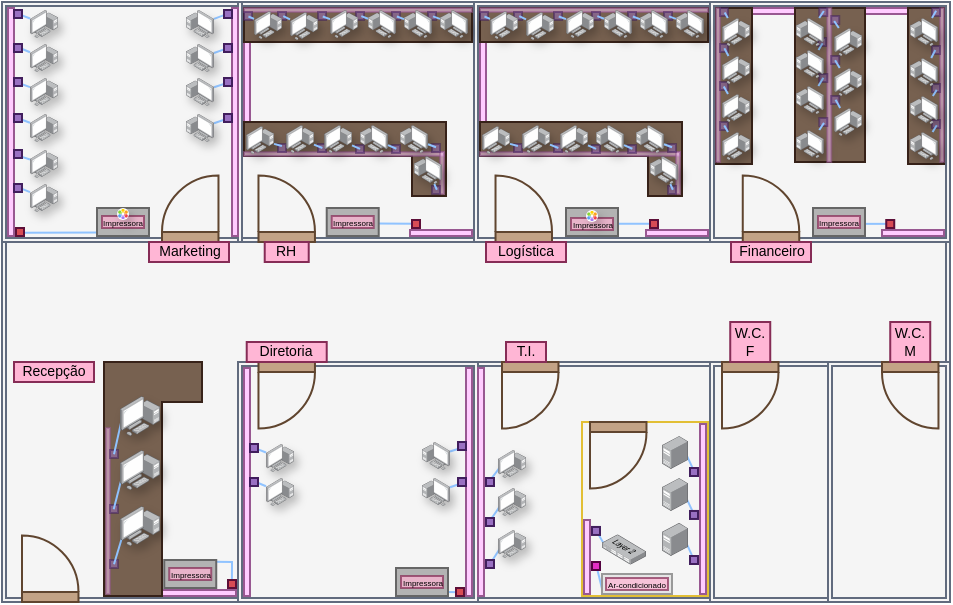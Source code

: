 <mxfile version="28.0.6">
  <diagram name="Página-1" id="ZJD1V02Lnelbewsw-Z6L">
    <mxGraphModel dx="727" dy="359" grid="1" gridSize="10" guides="1" tooltips="1" connect="1" arrows="1" fold="1" page="1" pageScale="1" pageWidth="827" pageHeight="1169" math="0" shadow="0">
      <root>
        <mxCell id="0" />
        <mxCell id="1" parent="0" />
        <mxCell id="8o62YSyKo7Seh706mc8_-298" value="" style="group" vertex="1" connectable="0" parent="1">
          <mxGeometry x="20" y="20" width="474" height="300" as="geometry" />
        </mxCell>
        <mxCell id="8o62YSyKo7Seh706mc8_-1" value="" style="shape=ext;double=1;rounded=0;whiteSpace=wrap;html=1;flipH=0;flipV=0;fillColor=light-dark(#F5F5F5,#FFFFFF);strokeColor=#616B7E;movable=1;resizable=1;rotatable=1;deletable=1;editable=1;locked=0;connectable=1;" vertex="1" parent="8o62YSyKo7Seh706mc8_-298">
          <mxGeometry width="474" height="300" as="geometry" />
        </mxCell>
        <mxCell id="8o62YSyKo7Seh706mc8_-2" value="" style="shape=ext;double=1;rounded=0;whiteSpace=wrap;html=1;fillColor=#F5F5F5;strokeColor=#616B7E;movable=1;resizable=1;rotatable=1;deletable=1;editable=1;locked=0;connectable=1;" vertex="1" parent="8o62YSyKo7Seh706mc8_-298">
          <mxGeometry x="237" y="180" width="120" height="120" as="geometry" />
        </mxCell>
        <mxCell id="8o62YSyKo7Seh706mc8_-3" value="" style="shape=ext;double=1;rounded=0;whiteSpace=wrap;html=1;fillColor=#F5F5F5;strokeColor=#616B7E;movable=1;resizable=1;rotatable=1;deletable=1;editable=1;locked=0;connectable=1;" vertex="1" parent="8o62YSyKo7Seh706mc8_-298">
          <mxGeometry width="120" height="120" as="geometry" />
        </mxCell>
        <mxCell id="8o62YSyKo7Seh706mc8_-4" value="" style="endArrow=none;html=1;rounded=0;exitX=0.661;exitY=0.662;exitDx=0;exitDy=0;exitPerimeter=0;strokeColor=#90C3FF;movable=1;resizable=1;rotatable=1;deletable=1;editable=1;locked=0;connectable=1;" edge="1" parent="8o62YSyKo7Seh706mc8_-298" source="8o62YSyKo7Seh706mc8_-40" target="8o62YSyKo7Seh706mc8_-35">
          <mxGeometry width="50" height="50" relative="1" as="geometry">
            <mxPoint x="20" y="60" as="sourcePoint" />
            <mxPoint x="70" y="10" as="targetPoint" />
          </mxGeometry>
        </mxCell>
        <mxCell id="8o62YSyKo7Seh706mc8_-5" value="" style="rounded=0;whiteSpace=wrap;html=1;fillColor=#776150;strokeColor=#372219;flipV=0;movable=1;resizable=1;rotatable=1;deletable=1;editable=1;locked=0;connectable=1;" vertex="1" parent="8o62YSyKo7Seh706mc8_-298">
          <mxGeometry x="205" y="76" width="17" height="21" as="geometry" />
        </mxCell>
        <mxCell id="8o62YSyKo7Seh706mc8_-6" value="" style="shape=ext;double=1;rounded=0;whiteSpace=wrap;html=1;fillColor=none;strokeColor=#616B7E;movable=1;resizable=1;rotatable=1;deletable=1;editable=1;locked=0;connectable=1;" vertex="1" parent="8o62YSyKo7Seh706mc8_-298">
          <mxGeometry x="118" width="120" height="120" as="geometry" />
        </mxCell>
        <mxCell id="8o62YSyKo7Seh706mc8_-7" value="" style="shape=ext;double=1;rounded=0;whiteSpace=wrap;html=1;fillColor=#F5F5F5;strokeColor=#616B7E;movable=1;resizable=1;rotatable=1;deletable=1;editable=1;locked=0;connectable=1;" vertex="1" parent="8o62YSyKo7Seh706mc8_-298">
          <mxGeometry x="236" width="120" height="120" as="geometry" />
        </mxCell>
        <mxCell id="8o62YSyKo7Seh706mc8_-8" value="" style="shape=ext;double=1;rounded=0;whiteSpace=wrap;html=1;fillColor=#F5F5F5;strokeColor=#616B7E;movable=1;resizable=1;rotatable=1;deletable=1;editable=1;locked=0;connectable=1;" vertex="1" parent="8o62YSyKo7Seh706mc8_-298">
          <mxGeometry x="354" width="120" height="120" as="geometry" />
        </mxCell>
        <mxCell id="8o62YSyKo7Seh706mc8_-9" value="" style="shape=ext;double=1;rounded=0;whiteSpace=wrap;html=1;fillColor=#F5F5F5;strokeColor=#616B7E;movable=1;resizable=1;rotatable=1;deletable=1;editable=1;locked=0;connectable=1;" vertex="1" parent="8o62YSyKo7Seh706mc8_-298">
          <mxGeometry x="354" y="180" width="61" height="120" as="geometry" />
        </mxCell>
        <mxCell id="8o62YSyKo7Seh706mc8_-10" value="" style="shape=ext;double=1;rounded=0;whiteSpace=wrap;html=1;fillColor=#F5F5F5;strokeColor=#616B7E;movable=1;resizable=1;rotatable=1;deletable=1;editable=1;locked=0;connectable=1;" vertex="1" parent="8o62YSyKo7Seh706mc8_-298">
          <mxGeometry x="413" y="180" width="61" height="120" as="geometry" />
        </mxCell>
        <mxCell id="8o62YSyKo7Seh706mc8_-11" value="" style="shape=ext;double=1;rounded=0;whiteSpace=wrap;html=1;fillColor=#F5F5F5;strokeColor=#616B7E;movable=1;resizable=1;rotatable=1;deletable=1;editable=1;locked=0;connectable=1;" vertex="1" parent="8o62YSyKo7Seh706mc8_-298">
          <mxGeometry x="118" y="180" width="120" height="120" as="geometry" />
        </mxCell>
        <mxCell id="8o62YSyKo7Seh706mc8_-12" value="" style="verticalLabelPosition=bottom;html=1;verticalAlign=top;align=center;shape=mxgraph.floorplan.doorRight;aspect=fixed;rotation=-180;fillColor=#C3A386;strokeColor=#60452F;movable=1;resizable=1;rotatable=1;deletable=1;editable=1;locked=0;connectable=1;" vertex="1" parent="8o62YSyKo7Seh706mc8_-298">
          <mxGeometry x="128.24" y="90" width="28.24" height="30" as="geometry" />
        </mxCell>
        <mxCell id="8o62YSyKo7Seh706mc8_-13" value="" style="verticalLabelPosition=bottom;html=1;verticalAlign=top;align=center;shape=mxgraph.floorplan.doorRight;aspect=fixed;rotation=-180;fillColor=#C3A386;strokeColor=#60452F;movable=1;resizable=1;rotatable=1;deletable=1;editable=1;locked=0;connectable=1;" vertex="1" parent="8o62YSyKo7Seh706mc8_-298">
          <mxGeometry x="246.76" y="90" width="28.24" height="30" as="geometry" />
        </mxCell>
        <mxCell id="8o62YSyKo7Seh706mc8_-14" value="" style="verticalLabelPosition=bottom;html=1;verticalAlign=top;align=center;shape=mxgraph.floorplan.doorRight;aspect=fixed;rotation=-180;fillColor=#C3A386;strokeColor=#60452F;movable=1;resizable=1;rotatable=1;deletable=1;editable=1;locked=0;connectable=1;" vertex="1" parent="8o62YSyKo7Seh706mc8_-298">
          <mxGeometry x="370.38" y="90" width="28.24" height="30" as="geometry" />
        </mxCell>
        <mxCell id="8o62YSyKo7Seh706mc8_-15" value="" style="verticalLabelPosition=bottom;html=1;verticalAlign=top;align=center;shape=mxgraph.floorplan.doorLeft;rotation=-180;fillColor=#C3A386;strokeColor=#60452F;movable=1;resizable=1;rotatable=1;deletable=1;editable=1;locked=0;connectable=1;" vertex="1" parent="8o62YSyKo7Seh706mc8_-298">
          <mxGeometry x="80" y="90" width="28.24" height="30" as="geometry" />
        </mxCell>
        <mxCell id="8o62YSyKo7Seh706mc8_-16" value="" style="verticalLabelPosition=bottom;html=1;verticalAlign=top;align=center;shape=mxgraph.floorplan.doorLeft;rotation=0;fillColor=#C3A386;strokeColor=#60452F;movable=1;resizable=1;rotatable=1;deletable=1;editable=1;locked=0;connectable=1;" vertex="1" parent="8o62YSyKo7Seh706mc8_-298">
          <mxGeometry x="128.24" y="180" width="28.24" height="30" as="geometry" />
        </mxCell>
        <mxCell id="8o62YSyKo7Seh706mc8_-17" value="" style="verticalLabelPosition=bottom;html=1;verticalAlign=top;align=center;shape=mxgraph.floorplan.doorLeft;rotation=0;fillColor=#C3A386;strokeColor=#60452F;movable=1;resizable=1;rotatable=1;deletable=1;editable=1;locked=0;connectable=1;" vertex="1" parent="8o62YSyKo7Seh706mc8_-298">
          <mxGeometry x="250" y="180" width="28.24" height="30" as="geometry" />
        </mxCell>
        <mxCell id="8o62YSyKo7Seh706mc8_-18" value="" style="verticalLabelPosition=bottom;html=1;verticalAlign=top;align=center;shape=mxgraph.floorplan.doorLeft;rotation=0;fillColor=#C3A386;strokeColor=#60452F;movable=1;resizable=1;rotatable=1;deletable=1;editable=1;locked=0;connectable=1;" vertex="1" parent="8o62YSyKo7Seh706mc8_-298">
          <mxGeometry x="360" y="180" width="28.24" height="30" as="geometry" />
        </mxCell>
        <mxCell id="8o62YSyKo7Seh706mc8_-19" value="" style="verticalLabelPosition=bottom;html=1;verticalAlign=top;align=center;shape=mxgraph.floorplan.doorRight;aspect=fixed;rotation=0;fillColor=#C3A386;strokeColor=#60452F;movable=1;resizable=1;rotatable=1;deletable=1;editable=1;locked=0;connectable=1;" vertex="1" parent="8o62YSyKo7Seh706mc8_-298">
          <mxGeometry x="440" y="180" width="28.24" height="30" as="geometry" />
        </mxCell>
        <mxCell id="8o62YSyKo7Seh706mc8_-20" value="" style="verticalLabelPosition=bottom;html=1;verticalAlign=top;align=center;shape=mxgraph.floorplan.doorRight;aspect=fixed;rotation=-180;fillColor=#C3A386;strokeColor=#60452F;movable=1;resizable=1;rotatable=1;deletable=1;editable=1;locked=0;connectable=1;" vertex="1" parent="8o62YSyKo7Seh706mc8_-298">
          <mxGeometry x="10" y="270" width="28.24" height="30" as="geometry" />
        </mxCell>
        <mxCell id="8o62YSyKo7Seh706mc8_-21" value="Recepção" style="rounded=0;whiteSpace=wrap;html=1;fontSize=7;fillColor=#FFB6D5;strokeColor=#862C56;fontColor=#000000;movable=1;resizable=1;rotatable=1;deletable=1;editable=1;locked=0;connectable=1;" vertex="1" parent="8o62YSyKo7Seh706mc8_-298">
          <mxGeometry x="6" y="180" width="40" height="10" as="geometry" />
        </mxCell>
        <mxCell id="8o62YSyKo7Seh706mc8_-22" value="Marketing" style="rounded=0;whiteSpace=wrap;html=1;fontSize=7;fillColor=#FFB6D5;strokeColor=#862C56;fontColor=#000000;movable=1;resizable=1;rotatable=1;deletable=1;editable=1;locked=0;connectable=1;" vertex="1" parent="8o62YSyKo7Seh706mc8_-298">
          <mxGeometry x="73.5" y="120" width="40" height="10" as="geometry" />
        </mxCell>
        <mxCell id="8o62YSyKo7Seh706mc8_-23" value="RH" style="rounded=0;whiteSpace=wrap;html=1;fontSize=7;fillColor=#FFB6D5;strokeColor=#862C56;fontColor=#000000;movable=1;resizable=1;rotatable=1;deletable=1;editable=1;locked=0;connectable=1;" vertex="1" parent="8o62YSyKo7Seh706mc8_-298">
          <mxGeometry x="131.36" y="120" width="22" height="10" as="geometry" />
        </mxCell>
        <mxCell id="8o62YSyKo7Seh706mc8_-24" value="Logística" style="rounded=0;whiteSpace=wrap;html=1;fontSize=7;fillColor=#FFB6D5;strokeColor=#862C56;fontColor=#000000;movable=1;resizable=1;rotatable=1;deletable=1;editable=1;locked=0;connectable=1;" vertex="1" parent="8o62YSyKo7Seh706mc8_-298">
          <mxGeometry x="242" y="120" width="40" height="10" as="geometry" />
        </mxCell>
        <mxCell id="8o62YSyKo7Seh706mc8_-25" value="Financeiro&lt;span style=&quot;color: rgba(0, 0, 0, 0); font-family: monospace; font-size: 0px; text-align: start; text-wrap-mode: nowrap;&quot;&gt;%3CmxGraphModel%3E%3Croot%3E%3CmxCell%20id%3D%220%22%2F%3E%3CmxCell%20id%3D%221%22%20parent%3D%220%22%2F%3E%3CmxCell%20id%3D%222%22%20value%3D%22Marketing%22%20style%3D%22rounded%3D0%3BwhiteSpace%3Dwrap%3Bhtml%3D1%3BfontSize%3D7%3BfillColor%3D%23FFB6D5%3BstrokeColor%3D%23862C56%3BfontColor%3D%23000000%3B%22%20vertex%3D%221%22%20parent%3D%221%22%3E%3CmxGeometry%20x%3D%22278.24%22%20y%3D%22250%22%20width%3D%2240%22%20height%3D%2210%22%20as%3D%22geometry%22%2F%3E%3C%2FmxCell%3E%3C%2Froot%3E%3C%2FmxGraphModel%3E&lt;/span&gt;" style="rounded=0;whiteSpace=wrap;html=1;fontSize=7;fillColor=#FFB6D5;strokeColor=#862C56;fontColor=#000000;movable=1;resizable=1;rotatable=1;deletable=1;editable=1;locked=0;connectable=1;" vertex="1" parent="8o62YSyKo7Seh706mc8_-298">
          <mxGeometry x="364.5" y="120" width="40" height="10" as="geometry" />
        </mxCell>
        <mxCell id="8o62YSyKo7Seh706mc8_-26" value="Diretoria" style="rounded=0;whiteSpace=wrap;html=1;fontSize=7;fillColor=#FFB6D5;strokeColor=#862C56;fontColor=#000000;movable=1;resizable=1;rotatable=1;deletable=1;editable=1;locked=0;connectable=1;" vertex="1" parent="8o62YSyKo7Seh706mc8_-298">
          <mxGeometry x="122.36" y="170" width="40" height="10" as="geometry" />
        </mxCell>
        <mxCell id="8o62YSyKo7Seh706mc8_-27" value="T.I." style="rounded=0;whiteSpace=wrap;html=1;fontSize=7;fillColor=#FFB6D5;strokeColor=#862C56;fontColor=#000000;movable=1;resizable=1;rotatable=1;deletable=1;editable=1;locked=0;connectable=1;" vertex="1" parent="8o62YSyKo7Seh706mc8_-298">
          <mxGeometry x="252" y="170" width="20" height="10" as="geometry" />
        </mxCell>
        <mxCell id="8o62YSyKo7Seh706mc8_-28" value="W.C.&lt;div&gt;F&lt;/div&gt;" style="rounded=0;whiteSpace=wrap;html=1;fontSize=7;fillColor=#FFB6D5;strokeColor=#862C56;fontColor=#000000;movable=1;resizable=1;rotatable=1;deletable=1;editable=1;locked=0;connectable=1;" vertex="1" parent="8o62YSyKo7Seh706mc8_-298">
          <mxGeometry x="364.12" y="160" width="20" height="20" as="geometry" />
        </mxCell>
        <mxCell id="8o62YSyKo7Seh706mc8_-29" value="W.C.&lt;div&gt;M&lt;/div&gt;" style="rounded=0;whiteSpace=wrap;html=1;fontSize=7;fillColor=#FFB6D5;strokeColor=#862C56;fontColor=#000000;movable=1;resizable=1;rotatable=1;deletable=1;editable=1;locked=0;connectable=1;" vertex="1" parent="8o62YSyKo7Seh706mc8_-298">
          <mxGeometry x="444.12" y="160" width="20" height="20" as="geometry" />
        </mxCell>
        <mxCell id="8o62YSyKo7Seh706mc8_-30" value="" style="image;points=[];aspect=fixed;html=1;align=center;shadow=1;dashed=0;image=img/lib/allied_telesis/computer_and_terminals/Personal_Computer_with_Server.svg;imageBorder=none;imageBackground=none;flipV=0;flipH=1;movable=1;resizable=1;rotatable=1;deletable=1;editable=1;locked=0;connectable=1;" vertex="1" parent="8o62YSyKo7Seh706mc8_-298">
          <mxGeometry x="14" y="4" width="14" height="14" as="geometry" />
        </mxCell>
        <mxCell id="8o62YSyKo7Seh706mc8_-31" value="" style="rounded=0;whiteSpace=wrap;html=1;strokeWidth=1;fillColor=#FFCCFF;strokeColor=#985891;movable=1;resizable=1;rotatable=1;deletable=1;editable=1;locked=0;connectable=1;" vertex="1" parent="8o62YSyKo7Seh706mc8_-298">
          <mxGeometry x="3" y="3" width="3" height="114" as="geometry" />
        </mxCell>
        <mxCell id="8o62YSyKo7Seh706mc8_-32" value="" style="endArrow=none;html=1;rounded=0;entryX=0.525;entryY=0.482;entryDx=0;entryDy=0;entryPerimeter=0;strokeColor=#90C3FF;movable=1;resizable=1;rotatable=1;deletable=1;editable=1;locked=0;connectable=1;" edge="1" parent="8o62YSyKo7Seh706mc8_-298" source="8o62YSyKo7Seh706mc8_-30" target="8o62YSyKo7Seh706mc8_-33">
          <mxGeometry width="50" height="50" relative="1" as="geometry">
            <mxPoint x="-20" y="50" as="sourcePoint" />
            <mxPoint x="30" as="targetPoint" />
          </mxGeometry>
        </mxCell>
        <mxCell id="8o62YSyKo7Seh706mc8_-33" value="" style="rounded=0;whiteSpace=wrap;html=1;fillColor=light-dark(#9970C2,#EDEDED);strokeColor=#411E5D;movable=1;resizable=1;rotatable=1;deletable=1;editable=1;locked=0;connectable=1;" vertex="1" parent="8o62YSyKo7Seh706mc8_-298">
          <mxGeometry x="6" y="4" width="4" height="4" as="geometry" />
        </mxCell>
        <mxCell id="8o62YSyKo7Seh706mc8_-34" value="" style="image;points=[];aspect=fixed;html=1;align=center;shadow=1;dashed=0;image=img/lib/allied_telesis/computer_and_terminals/Personal_Computer_with_Server.svg;imageBorder=none;imageBackground=none;flipV=0;flipH=1;movable=1;resizable=1;rotatable=1;deletable=1;editable=1;locked=0;connectable=1;" vertex="1" parent="8o62YSyKo7Seh706mc8_-298">
          <mxGeometry x="14" y="21" width="14" height="14" as="geometry" />
        </mxCell>
        <mxCell id="8o62YSyKo7Seh706mc8_-35" value="" style="image;points=[];aspect=fixed;html=1;align=center;shadow=1;dashed=0;image=img/lib/allied_telesis/computer_and_terminals/Personal_Computer_with_Server.svg;imageBorder=none;imageBackground=none;flipV=0;flipH=1;movable=1;resizable=1;rotatable=1;deletable=1;editable=1;locked=0;connectable=1;" vertex="1" parent="8o62YSyKo7Seh706mc8_-298">
          <mxGeometry x="14" y="38" width="14" height="14" as="geometry" />
        </mxCell>
        <mxCell id="8o62YSyKo7Seh706mc8_-36" value="" style="image;points=[];aspect=fixed;html=1;align=center;shadow=1;dashed=0;image=img/lib/allied_telesis/computer_and_terminals/Personal_Computer_with_Server.svg;imageBorder=none;imageBackground=none;flipV=0;flipH=1;movable=1;resizable=1;rotatable=1;deletable=1;editable=1;locked=0;connectable=1;" vertex="1" parent="8o62YSyKo7Seh706mc8_-298">
          <mxGeometry x="14" y="56" width="14" height="14" as="geometry" />
        </mxCell>
        <mxCell id="8o62YSyKo7Seh706mc8_-37" value="" style="endArrow=none;html=1;rounded=0;exitX=0.661;exitY=0.472;exitDx=0;exitDy=0;exitPerimeter=0;strokeColor=#90C3FF;movable=1;resizable=1;rotatable=1;deletable=1;editable=1;locked=0;connectable=1;" edge="1" parent="8o62YSyKo7Seh706mc8_-298" source="8o62YSyKo7Seh706mc8_-38" target="8o62YSyKo7Seh706mc8_-34">
          <mxGeometry width="50" height="50" relative="1" as="geometry">
            <mxPoint x="20" y="50" as="sourcePoint" />
            <mxPoint x="70" as="targetPoint" />
          </mxGeometry>
        </mxCell>
        <mxCell id="8o62YSyKo7Seh706mc8_-38" value="" style="rounded=0;whiteSpace=wrap;html=1;fillColor=light-dark(#9970C2,#EDEDED);strokeColor=#411E5D;movable=1;resizable=1;rotatable=1;deletable=1;editable=1;locked=0;connectable=1;" vertex="1" parent="8o62YSyKo7Seh706mc8_-298">
          <mxGeometry x="6" y="21" width="4" height="4" as="geometry" />
        </mxCell>
        <mxCell id="8o62YSyKo7Seh706mc8_-39" value="" style="endArrow=none;html=1;rounded=0;exitX=0.661;exitY=0.601;exitDx=0;exitDy=0;exitPerimeter=0;strokeColor=#90C3FF;movable=1;resizable=1;rotatable=1;deletable=1;editable=1;locked=0;connectable=1;" edge="1" parent="8o62YSyKo7Seh706mc8_-298" source="8o62YSyKo7Seh706mc8_-41" target="8o62YSyKo7Seh706mc8_-36">
          <mxGeometry width="50" height="50" relative="1" as="geometry">
            <mxPoint x="20" y="80" as="sourcePoint" />
            <mxPoint x="70" y="30" as="targetPoint" />
          </mxGeometry>
        </mxCell>
        <mxCell id="8o62YSyKo7Seh706mc8_-40" value="" style="rounded=0;whiteSpace=wrap;html=1;fillColor=light-dark(#9970C2,#EDEDED);strokeColor=#411E5D;movable=1;resizable=1;rotatable=1;deletable=1;editable=1;locked=0;connectable=1;" vertex="1" parent="8o62YSyKo7Seh706mc8_-298">
          <mxGeometry x="6" y="38" width="4" height="4" as="geometry" />
        </mxCell>
        <mxCell id="8o62YSyKo7Seh706mc8_-41" value="" style="rounded=0;whiteSpace=wrap;html=1;fillColor=light-dark(#9970C2,#EDEDED);strokeColor=#411E5D;movable=1;resizable=1;rotatable=1;deletable=1;editable=1;locked=0;connectable=1;" vertex="1" parent="8o62YSyKo7Seh706mc8_-298">
          <mxGeometry x="6" y="56" width="4" height="4" as="geometry" />
        </mxCell>
        <mxCell id="8o62YSyKo7Seh706mc8_-42" value="" style="endArrow=none;html=1;rounded=0;entryX=0.442;entryY=0.674;entryDx=0;entryDy=0;entryPerimeter=0;fontColor=#90C3FF;strokeColor=#90C3FF;movable=1;resizable=1;rotatable=1;deletable=1;editable=1;locked=0;connectable=1;" edge="1" parent="8o62YSyKo7Seh706mc8_-298" source="8o62YSyKo7Seh706mc8_-44" target="8o62YSyKo7Seh706mc8_-43">
          <mxGeometry width="50" height="50" relative="1" as="geometry">
            <mxPoint x="20" y="120" as="sourcePoint" />
            <mxPoint x="70" y="70" as="targetPoint" />
          </mxGeometry>
        </mxCell>
        <mxCell id="8o62YSyKo7Seh706mc8_-43" value="" style="rounded=0;whiteSpace=wrap;html=1;fillColor=light-dark(#9970C2,#EDEDED);strokeColor=#411E5D;movable=1;resizable=1;rotatable=1;deletable=1;editable=1;locked=0;connectable=1;" vertex="1" parent="8o62YSyKo7Seh706mc8_-298">
          <mxGeometry x="6" y="74" width="4" height="4" as="geometry" />
        </mxCell>
        <mxCell id="8o62YSyKo7Seh706mc8_-44" value="" style="image;points=[];aspect=fixed;html=1;align=center;shadow=1;dashed=0;image=img/lib/allied_telesis/computer_and_terminals/Personal_Computer_with_Server.svg;imageBorder=none;imageBackground=none;flipV=0;flipH=1;movable=1;resizable=1;rotatable=1;deletable=1;editable=1;locked=0;connectable=1;" vertex="1" parent="8o62YSyKo7Seh706mc8_-298">
          <mxGeometry x="14" y="74" width="14" height="14" as="geometry" />
        </mxCell>
        <mxCell id="8o62YSyKo7Seh706mc8_-45" value="" style="image;points=[];aspect=fixed;html=1;align=center;shadow=1;dashed=0;image=img/lib/allied_telesis/computer_and_terminals/Personal_Computer_with_Server.svg;imageBorder=none;imageBackground=none;flipV=0;flipH=1;movable=1;resizable=1;rotatable=1;deletable=1;editable=1;locked=0;connectable=1;" vertex="1" parent="8o62YSyKo7Seh706mc8_-298">
          <mxGeometry x="14" y="91" width="14" height="14" as="geometry" />
        </mxCell>
        <mxCell id="8o62YSyKo7Seh706mc8_-46" value="" style="endArrow=none;html=1;rounded=0;exitX=0.706;exitY=0.475;exitDx=0;exitDy=0;exitPerimeter=0;strokeColor=#90C3FF;movable=1;resizable=1;rotatable=1;deletable=1;editable=1;locked=0;connectable=1;" edge="1" parent="8o62YSyKo7Seh706mc8_-298" source="8o62YSyKo7Seh706mc8_-47" target="8o62YSyKo7Seh706mc8_-45">
          <mxGeometry width="50" height="50" relative="1" as="geometry">
            <mxPoint x="10" y="100" as="sourcePoint" />
            <mxPoint x="60" y="50" as="targetPoint" />
          </mxGeometry>
        </mxCell>
        <mxCell id="8o62YSyKo7Seh706mc8_-47" value="" style="rounded=0;whiteSpace=wrap;html=1;fillColor=light-dark(#9970C2,#EDEDED);strokeColor=#411E5D;movable=1;resizable=1;rotatable=1;deletable=1;editable=1;locked=0;connectable=1;" vertex="1" parent="8o62YSyKo7Seh706mc8_-298">
          <mxGeometry x="6" y="91" width="4" height="4" as="geometry" />
        </mxCell>
        <mxCell id="8o62YSyKo7Seh706mc8_-48" value="" style="endArrow=none;html=1;rounded=0;entryX=0.51;entryY=0.452;entryDx=0;entryDy=0;entryPerimeter=0;strokeColor=#90C3FF;movable=1;resizable=1;rotatable=1;deletable=1;editable=1;locked=0;connectable=1;" edge="1" parent="8o62YSyKo7Seh706mc8_-298" source="8o62YSyKo7Seh706mc8_-61" target="8o62YSyKo7Seh706mc8_-50">
          <mxGeometry width="50" height="50" relative="1" as="geometry">
            <mxPoint x="30" y="70" as="sourcePoint" />
            <mxPoint x="80" y="20" as="targetPoint" />
          </mxGeometry>
        </mxCell>
        <mxCell id="8o62YSyKo7Seh706mc8_-49" value="" style="rounded=0;whiteSpace=wrap;html=1;strokeWidth=1;fillColor=#FFCCFF;strokeColor=#985891;movable=1;resizable=1;rotatable=1;deletable=1;editable=1;locked=0;connectable=1;" vertex="1" parent="8o62YSyKo7Seh706mc8_-298">
          <mxGeometry x="115" y="3" width="3" height="114" as="geometry" />
        </mxCell>
        <mxCell id="8o62YSyKo7Seh706mc8_-50" value="" style="rounded=0;whiteSpace=wrap;html=1;fillColor=light-dark(#9970C2,#EDEDED);strokeColor=#411E5D;movable=1;resizable=1;rotatable=1;deletable=1;editable=1;locked=0;connectable=1;" vertex="1" parent="8o62YSyKo7Seh706mc8_-298">
          <mxGeometry x="111" y="4" width="4" height="4" as="geometry" />
        </mxCell>
        <mxCell id="8o62YSyKo7Seh706mc8_-51" value="" style="endArrow=none;html=1;rounded=0;entryX=0.558;entryY=0.481;entryDx=0;entryDy=0;entryPerimeter=0;strokeColor=#90C3FF;movable=1;resizable=1;rotatable=1;deletable=1;editable=1;locked=0;connectable=1;" edge="1" parent="8o62YSyKo7Seh706mc8_-298" source="8o62YSyKo7Seh706mc8_-60" target="8o62YSyKo7Seh706mc8_-53">
          <mxGeometry width="50" height="50" relative="1" as="geometry">
            <mxPoint x="30" y="70" as="sourcePoint" />
            <mxPoint x="80" y="20" as="targetPoint" />
          </mxGeometry>
        </mxCell>
        <mxCell id="8o62YSyKo7Seh706mc8_-52" value="" style="endArrow=none;html=1;rounded=0;entryX=0.558;entryY=0.558;entryDx=0;entryDy=0;entryPerimeter=0;strokeColor=#90C3FF;movable=1;resizable=1;rotatable=1;deletable=1;editable=1;locked=0;connectable=1;" edge="1" parent="8o62YSyKo7Seh706mc8_-298" source="8o62YSyKo7Seh706mc8_-58" target="8o62YSyKo7Seh706mc8_-55">
          <mxGeometry width="50" height="50" relative="1" as="geometry">
            <mxPoint x="30" y="70" as="sourcePoint" />
            <mxPoint x="80" y="20" as="targetPoint" />
          </mxGeometry>
        </mxCell>
        <mxCell id="8o62YSyKo7Seh706mc8_-53" value="" style="rounded=0;whiteSpace=wrap;html=1;fillColor=light-dark(#9970C2,#EDEDED);strokeColor=#411E5D;movable=1;resizable=1;rotatable=1;deletable=1;editable=1;locked=0;connectable=1;" vertex="1" parent="8o62YSyKo7Seh706mc8_-298">
          <mxGeometry x="111" y="21" width="4" height="4" as="geometry" />
        </mxCell>
        <mxCell id="8o62YSyKo7Seh706mc8_-54" value="" style="endArrow=none;html=1;rounded=0;entryX=0.558;entryY=0.529;entryDx=0;entryDy=0;entryPerimeter=0;strokeColor=#90C3FF;movable=1;resizable=1;rotatable=1;deletable=1;editable=1;locked=0;connectable=1;" edge="1" parent="8o62YSyKo7Seh706mc8_-298" source="8o62YSyKo7Seh706mc8_-57" target="8o62YSyKo7Seh706mc8_-56">
          <mxGeometry width="50" height="50" relative="1" as="geometry">
            <mxPoint x="30" y="70" as="sourcePoint" />
            <mxPoint x="80" y="20" as="targetPoint" />
          </mxGeometry>
        </mxCell>
        <mxCell id="8o62YSyKo7Seh706mc8_-55" value="" style="rounded=0;whiteSpace=wrap;html=1;fillColor=light-dark(#9970C2,#EDEDED);strokeColor=#411E5D;movable=1;resizable=1;rotatable=1;deletable=1;editable=1;locked=0;connectable=1;" vertex="1" parent="8o62YSyKo7Seh706mc8_-298">
          <mxGeometry x="111" y="38" width="4" height="4" as="geometry" />
        </mxCell>
        <mxCell id="8o62YSyKo7Seh706mc8_-56" value="" style="rounded=0;whiteSpace=wrap;html=1;fillColor=light-dark(#9970C2,#EDEDED);strokeColor=#411E5D;movable=1;resizable=1;rotatable=1;deletable=1;editable=1;locked=0;connectable=1;" vertex="1" parent="8o62YSyKo7Seh706mc8_-298">
          <mxGeometry x="111" y="56" width="4" height="4" as="geometry" />
        </mxCell>
        <mxCell id="8o62YSyKo7Seh706mc8_-57" value="" style="image;points=[];aspect=fixed;html=1;align=center;shadow=1;dashed=0;image=img/lib/allied_telesis/computer_and_terminals/Personal_Computer_with_Server.svg;imageBorder=none;imageBackground=none;flipV=0;flipH=0;movable=1;resizable=1;rotatable=1;deletable=1;editable=1;locked=0;connectable=1;" vertex="1" parent="8o62YSyKo7Seh706mc8_-298">
          <mxGeometry x="92" y="56" width="14" height="14" as="geometry" />
        </mxCell>
        <mxCell id="8o62YSyKo7Seh706mc8_-58" value="" style="image;points=[];aspect=fixed;html=1;align=center;shadow=1;dashed=0;image=img/lib/allied_telesis/computer_and_terminals/Personal_Computer_with_Server.svg;imageBorder=none;imageBackground=none;flipV=0;flipH=0;movable=1;resizable=1;rotatable=1;deletable=1;editable=1;locked=0;connectable=1;" vertex="1" parent="8o62YSyKo7Seh706mc8_-298">
          <mxGeometry x="92" y="38" width="14" height="14" as="geometry" />
        </mxCell>
        <mxCell id="8o62YSyKo7Seh706mc8_-59" value="" style="rounded=0;whiteSpace=wrap;html=1;strokeWidth=1;fillColor=#FFCCFF;strokeColor=#985891;movable=1;resizable=1;rotatable=1;deletable=1;editable=1;locked=0;connectable=1;" vertex="1" parent="8o62YSyKo7Seh706mc8_-298">
          <mxGeometry x="121" y="3" width="3" height="57" as="geometry" />
        </mxCell>
        <mxCell id="8o62YSyKo7Seh706mc8_-60" value="" style="image;points=[];aspect=fixed;html=1;align=center;shadow=1;dashed=0;image=img/lib/allied_telesis/computer_and_terminals/Personal_Computer_with_Server.svg;imageBorder=none;imageBackground=none;flipV=0;flipH=0;movable=1;resizable=1;rotatable=1;deletable=1;editable=1;locked=0;connectable=1;" vertex="1" parent="8o62YSyKo7Seh706mc8_-298">
          <mxGeometry x="92" y="21" width="14" height="14" as="geometry" />
        </mxCell>
        <mxCell id="8o62YSyKo7Seh706mc8_-61" value="" style="image;points=[];aspect=fixed;html=1;align=center;shadow=1;dashed=0;image=img/lib/allied_telesis/computer_and_terminals/Personal_Computer_with_Server.svg;imageBorder=none;imageBackground=none;flipV=0;flipH=0;movable=1;resizable=1;rotatable=1;deletable=1;editable=1;locked=0;connectable=1;" vertex="1" parent="8o62YSyKo7Seh706mc8_-298">
          <mxGeometry x="92" y="4" width="14" height="14" as="geometry" />
        </mxCell>
        <mxCell id="8o62YSyKo7Seh706mc8_-62" value="" style="rounded=0;whiteSpace=wrap;html=1;fillColor=#776150;strokeColor=#372219;flipV=0;movable=1;resizable=1;rotatable=1;deletable=1;editable=1;locked=0;connectable=1;" vertex="1" parent="8o62YSyKo7Seh706mc8_-298">
          <mxGeometry x="121" y="3" width="114" height="17" as="geometry" />
        </mxCell>
        <mxCell id="8o62YSyKo7Seh706mc8_-63" value="" style="rounded=0;whiteSpace=wrap;html=1;fillColor=#776150;strokeColor=#372219;flipV=0;movable=1;resizable=1;rotatable=1;deletable=1;editable=1;locked=0;connectable=1;" vertex="1" parent="8o62YSyKo7Seh706mc8_-298">
          <mxGeometry x="121" y="60" width="101" height="17" as="geometry" />
        </mxCell>
        <mxCell id="8o62YSyKo7Seh706mc8_-64" value="" style="rounded=0;whiteSpace=wrap;html=1;strokeColor=#776150;fillColor=#776150;movable=1;resizable=1;rotatable=1;deletable=1;editable=1;locked=0;connectable=1;" vertex="1" parent="8o62YSyKo7Seh706mc8_-298">
          <mxGeometry x="206" y="75.5" width="15" height="3" as="geometry" />
        </mxCell>
        <mxCell id="8o62YSyKo7Seh706mc8_-65" value="" style="rounded=0;whiteSpace=wrap;html=1;strokeWidth=1;fillColor=#FFCCFF;strokeColor=#985891;opacity=50;movable=1;resizable=1;rotatable=1;deletable=1;editable=1;locked=0;connectable=1;" vertex="1" parent="8o62YSyKo7Seh706mc8_-298">
          <mxGeometry x="121" y="3" width="114" height="2" as="geometry" />
        </mxCell>
        <mxCell id="8o62YSyKo7Seh706mc8_-66" value="" style="rounded=0;whiteSpace=wrap;html=1;fillColor=light-dark(#9970C2,#EDEDED);strokeColor=#411E5D;opacity=50;movable=1;resizable=1;rotatable=1;deletable=1;editable=1;locked=0;connectable=1;" vertex="1" parent="8o62YSyKo7Seh706mc8_-298">
          <mxGeometry x="121" y="5" width="4" height="4" as="geometry" />
        </mxCell>
        <mxCell id="8o62YSyKo7Seh706mc8_-67" value="" style="rounded=0;whiteSpace=wrap;html=1;strokeWidth=1;fillColor=#FFCCFF;strokeColor=#985891;opacity=50;movable=1;resizable=1;rotatable=1;deletable=1;editable=1;locked=0;connectable=1;" vertex="1" parent="8o62YSyKo7Seh706mc8_-298">
          <mxGeometry x="121" y="75" width="100" height="2" as="geometry" />
        </mxCell>
        <mxCell id="8o62YSyKo7Seh706mc8_-68" value="" style="rounded=0;whiteSpace=wrap;html=1;strokeWidth=1;fillColor=#FFCCFF;strokeColor=#985891;opacity=50;movable=1;resizable=1;rotatable=1;deletable=1;editable=1;locked=0;connectable=1;" vertex="1" parent="8o62YSyKo7Seh706mc8_-298">
          <mxGeometry x="219" y="75" width="2" height="21" as="geometry" />
        </mxCell>
        <mxCell id="8o62YSyKo7Seh706mc8_-69" value="" style="rounded=0;whiteSpace=wrap;html=1;fillColor=light-dark(#9970C2,#EDEDED);strokeColor=#411E5D;opacity=50;movable=1;resizable=1;rotatable=1;deletable=1;editable=1;locked=0;connectable=1;" vertex="1" parent="8o62YSyKo7Seh706mc8_-298">
          <mxGeometry x="138" y="5" width="4" height="4" as="geometry" />
        </mxCell>
        <mxCell id="8o62YSyKo7Seh706mc8_-70" value="" style="rounded=0;whiteSpace=wrap;html=1;fillColor=light-dark(#9970C2,#EDEDED);strokeColor=#411E5D;opacity=50;movable=1;resizable=1;rotatable=1;deletable=1;editable=1;locked=0;connectable=1;" vertex="1" parent="8o62YSyKo7Seh706mc8_-298">
          <mxGeometry x="158" y="5" width="4" height="4" as="geometry" />
        </mxCell>
        <mxCell id="8o62YSyKo7Seh706mc8_-71" value="" style="rounded=0;whiteSpace=wrap;html=1;fillColor=light-dark(#9970C2,#EDEDED);strokeColor=#411E5D;opacity=50;movable=1;resizable=1;rotatable=1;deletable=1;editable=1;locked=0;connectable=1;" vertex="1" parent="8o62YSyKo7Seh706mc8_-298">
          <mxGeometry x="177" y="5" width="4" height="4" as="geometry" />
        </mxCell>
        <mxCell id="8o62YSyKo7Seh706mc8_-72" value="" style="rounded=0;whiteSpace=wrap;html=1;fillColor=light-dark(#9970C2,#EDEDED);strokeColor=#411E5D;opacity=50;movable=1;resizable=1;rotatable=1;deletable=1;editable=1;locked=0;connectable=1;" vertex="1" parent="8o62YSyKo7Seh706mc8_-298">
          <mxGeometry x="195" y="5" width="4" height="4" as="geometry" />
        </mxCell>
        <mxCell id="8o62YSyKo7Seh706mc8_-73" value="" style="rounded=0;whiteSpace=wrap;html=1;fillColor=light-dark(#9970C2,#EDEDED);strokeColor=#411E5D;opacity=50;movable=1;resizable=1;rotatable=1;deletable=1;editable=1;locked=0;connectable=1;" vertex="1" parent="8o62YSyKo7Seh706mc8_-298">
          <mxGeometry x="213" y="5" width="4" height="4" as="geometry" />
        </mxCell>
        <mxCell id="8o62YSyKo7Seh706mc8_-74" value="" style="rounded=0;whiteSpace=wrap;html=1;fillColor=light-dark(#9970C2,#EDEDED);strokeColor=#411E5D;opacity=50;movable=1;resizable=1;rotatable=1;deletable=1;editable=1;locked=0;connectable=1;" vertex="1" parent="8o62YSyKo7Seh706mc8_-298">
          <mxGeometry x="138" y="71" width="4" height="4" as="geometry" />
        </mxCell>
        <mxCell id="8o62YSyKo7Seh706mc8_-75" value="" style="rounded=0;whiteSpace=wrap;html=1;fillColor=light-dark(#9970C2,#EDEDED);strokeColor=#411E5D;opacity=50;movable=1;resizable=1;rotatable=1;deletable=1;editable=1;locked=0;connectable=1;" vertex="1" parent="8o62YSyKo7Seh706mc8_-298">
          <mxGeometry x="158" y="71" width="4" height="4" as="geometry" />
        </mxCell>
        <mxCell id="8o62YSyKo7Seh706mc8_-76" value="" style="rounded=0;whiteSpace=wrap;html=1;fillColor=light-dark(#9970C2,#EDEDED);strokeColor=#411E5D;opacity=50;movable=1;resizable=1;rotatable=1;deletable=1;editable=1;locked=0;connectable=1;" vertex="1" parent="8o62YSyKo7Seh706mc8_-298">
          <mxGeometry x="177" y="71.5" width="4" height="4" as="geometry" />
        </mxCell>
        <mxCell id="8o62YSyKo7Seh706mc8_-77" value="" style="rounded=0;whiteSpace=wrap;html=1;fillColor=light-dark(#9970C2,#EDEDED);strokeColor=#411E5D;opacity=50;movable=1;resizable=1;rotatable=1;deletable=1;editable=1;locked=0;connectable=1;" vertex="1" parent="8o62YSyKo7Seh706mc8_-298">
          <mxGeometry x="195" y="71.5" width="4" height="4" as="geometry" />
        </mxCell>
        <mxCell id="8o62YSyKo7Seh706mc8_-78" value="" style="rounded=0;whiteSpace=wrap;html=1;fillColor=light-dark(#9970C2,#EDEDED);strokeColor=#411E5D;opacity=50;movable=1;resizable=1;rotatable=1;deletable=1;editable=1;locked=0;connectable=1;" vertex="1" parent="8o62YSyKo7Seh706mc8_-298">
          <mxGeometry x="215" y="71" width="4" height="4" as="geometry" />
        </mxCell>
        <mxCell id="8o62YSyKo7Seh706mc8_-79" value="" style="rounded=0;whiteSpace=wrap;html=1;fillColor=light-dark(#9970C2,#EDEDED);strokeColor=#411E5D;opacity=50;movable=1;resizable=1;rotatable=1;deletable=1;editable=1;locked=0;connectable=1;" vertex="1" parent="8o62YSyKo7Seh706mc8_-298">
          <mxGeometry x="215" y="92" width="4" height="4" as="geometry" />
        </mxCell>
        <mxCell id="8o62YSyKo7Seh706mc8_-80" value="" style="image;points=[];aspect=fixed;html=1;align=center;shadow=1;dashed=0;image=img/lib/allied_telesis/computer_and_terminals/Personal_Computer_with_Server.svg;imageBorder=none;imageBackground=none;flipV=0;flipH=0;movable=1;resizable=1;rotatable=1;deletable=1;editable=1;locked=0;connectable=1;" vertex="1" parent="8o62YSyKo7Seh706mc8_-298">
          <mxGeometry x="206" y="77" width="14" height="14" as="geometry" />
        </mxCell>
        <mxCell id="8o62YSyKo7Seh706mc8_-81" value="" style="image;points=[];aspect=fixed;html=1;align=center;shadow=1;dashed=0;image=img/lib/allied_telesis/computer_and_terminals/Personal_Computer_with_Server.svg;imageBorder=none;imageBackground=none;flipV=0;flipH=0;movable=1;resizable=1;rotatable=1;deletable=1;editable=1;locked=0;connectable=1;" vertex="1" parent="8o62YSyKo7Seh706mc8_-298">
          <mxGeometry x="199" y="61.5" width="14" height="14" as="geometry" />
        </mxCell>
        <mxCell id="8o62YSyKo7Seh706mc8_-82" value="" style="image;points=[];aspect=fixed;html=1;align=center;shadow=1;dashed=0;image=img/lib/allied_telesis/computer_and_terminals/Personal_Computer_with_Server.svg;imageBorder=none;imageBackground=none;flipV=0;flipH=0;movable=1;resizable=1;rotatable=1;deletable=1;editable=1;locked=0;connectable=1;" vertex="1" parent="8o62YSyKo7Seh706mc8_-298">
          <mxGeometry x="179" y="61.5" width="14" height="14" as="geometry" />
        </mxCell>
        <mxCell id="8o62YSyKo7Seh706mc8_-83" value="" style="image;points=[];aspect=fixed;html=1;align=center;shadow=1;dashed=0;image=img/lib/allied_telesis/computer_and_terminals/Personal_Computer_with_Server.svg;imageBorder=none;imageBackground=none;flipV=0;flipH=1;movable=1;resizable=1;rotatable=1;deletable=1;editable=1;locked=0;connectable=1;" vertex="1" parent="8o62YSyKo7Seh706mc8_-298">
          <mxGeometry x="161" y="61.5" width="14" height="14" as="geometry" />
        </mxCell>
        <mxCell id="8o62YSyKo7Seh706mc8_-84" value="" style="image;points=[];aspect=fixed;html=1;align=center;shadow=1;dashed=0;image=img/lib/allied_telesis/computer_and_terminals/Personal_Computer_with_Server.svg;imageBorder=none;imageBackground=none;flipV=0;flipH=1;movable=1;resizable=1;rotatable=1;deletable=1;editable=1;locked=0;connectable=1;" vertex="1" parent="8o62YSyKo7Seh706mc8_-298">
          <mxGeometry x="142" y="61.5" width="14" height="14" as="geometry" />
        </mxCell>
        <mxCell id="8o62YSyKo7Seh706mc8_-85" value="" style="image;points=[];aspect=fixed;html=1;align=center;shadow=1;dashed=0;image=img/lib/allied_telesis/computer_and_terminals/Personal_Computer_with_Server.svg;imageBorder=none;imageBackground=none;flipV=0;flipH=1;movable=1;resizable=1;rotatable=1;deletable=1;editable=1;locked=0;connectable=1;" vertex="1" parent="8o62YSyKo7Seh706mc8_-298">
          <mxGeometry x="122" y="62" width="14" height="14" as="geometry" />
        </mxCell>
        <mxCell id="8o62YSyKo7Seh706mc8_-86" value="" style="image;points=[];aspect=fixed;html=1;align=center;shadow=1;dashed=0;image=img/lib/allied_telesis/computer_and_terminals/Personal_Computer_with_Server.svg;imageBorder=none;imageBackground=none;flipV=0;flipH=0;movable=1;resizable=1;rotatable=1;deletable=1;editable=1;locked=0;connectable=1;" vertex="1" parent="8o62YSyKo7Seh706mc8_-298">
          <mxGeometry x="219" y="4" width="14" height="14" as="geometry" />
        </mxCell>
        <mxCell id="8o62YSyKo7Seh706mc8_-87" value="" style="image;points=[];aspect=fixed;html=1;align=center;shadow=1;dashed=0;image=img/lib/allied_telesis/computer_and_terminals/Personal_Computer_with_Server.svg;imageBorder=none;imageBackground=none;flipV=0;flipH=0;movable=1;resizable=1;rotatable=1;deletable=1;editable=1;locked=0;connectable=1;" vertex="1" parent="8o62YSyKo7Seh706mc8_-298">
          <mxGeometry x="201" y="4" width="14" height="14" as="geometry" />
        </mxCell>
        <mxCell id="8o62YSyKo7Seh706mc8_-88" value="" style="image;points=[];aspect=fixed;html=1;align=center;shadow=1;dashed=0;image=img/lib/allied_telesis/computer_and_terminals/Personal_Computer_with_Server.svg;imageBorder=none;imageBackground=none;flipV=0;flipH=0;movable=1;resizable=1;rotatable=1;deletable=1;editable=1;locked=0;connectable=1;" vertex="1" parent="8o62YSyKo7Seh706mc8_-298">
          <mxGeometry x="183" y="4" width="14" height="14" as="geometry" />
        </mxCell>
        <mxCell id="8o62YSyKo7Seh706mc8_-89" value="" style="image;points=[];aspect=fixed;html=1;align=center;shadow=1;dashed=0;image=img/lib/allied_telesis/computer_and_terminals/Personal_Computer_with_Server.svg;imageBorder=none;imageBackground=none;flipV=0;flipH=1;movable=1;resizable=1;rotatable=1;deletable=1;editable=1;locked=0;connectable=1;" vertex="1" parent="8o62YSyKo7Seh706mc8_-298">
          <mxGeometry x="164" y="4" width="14" height="14" as="geometry" />
        </mxCell>
        <mxCell id="8o62YSyKo7Seh706mc8_-90" value="" style="image;points=[];aspect=fixed;html=1;align=center;shadow=1;dashed=0;image=img/lib/allied_telesis/computer_and_terminals/Personal_Computer_with_Server.svg;imageBorder=none;imageBackground=none;flipV=0;flipH=1;movable=1;resizable=1;rotatable=1;deletable=1;editable=1;locked=0;connectable=1;" vertex="1" parent="8o62YSyKo7Seh706mc8_-298">
          <mxGeometry x="144" y="5" width="14" height="14" as="geometry" />
        </mxCell>
        <mxCell id="8o62YSyKo7Seh706mc8_-91" value="" style="image;points=[];aspect=fixed;html=1;align=center;shadow=1;dashed=0;image=img/lib/allied_telesis/computer_and_terminals/Personal_Computer_with_Server.svg;imageBorder=none;imageBackground=none;flipV=0;flipH=1;movable=1;resizable=1;rotatable=1;deletable=1;editable=1;locked=0;connectable=1;" vertex="1" parent="8o62YSyKo7Seh706mc8_-298">
          <mxGeometry x="126" y="4.5" width="14" height="14" as="geometry" />
        </mxCell>
        <mxCell id="8o62YSyKo7Seh706mc8_-94" value="" style="endArrow=none;html=1;rounded=0;strokeColor=#90C3FF;entryX=0.555;entryY=0.563;entryDx=0;entryDy=0;entryPerimeter=0;movable=1;resizable=1;rotatable=1;deletable=1;editable=1;locked=0;connectable=1;" edge="1" parent="8o62YSyKo7Seh706mc8_-298" source="8o62YSyKo7Seh706mc8_-91" target="8o62YSyKo7Seh706mc8_-66">
          <mxGeometry width="50" height="50" relative="1" as="geometry">
            <mxPoint x="100" y="23" as="sourcePoint" />
            <mxPoint x="132" y="40" as="targetPoint" />
          </mxGeometry>
        </mxCell>
        <mxCell id="8o62YSyKo7Seh706mc8_-95" value="" style="endArrow=none;html=1;rounded=0;strokeColor=#90C3FF;entryX=0.657;entryY=0.506;entryDx=0;entryDy=0;entryPerimeter=0;movable=1;resizable=1;rotatable=1;deletable=1;editable=1;locked=0;connectable=1;" edge="1" parent="8o62YSyKo7Seh706mc8_-298" source="8o62YSyKo7Seh706mc8_-90" target="8o62YSyKo7Seh706mc8_-69">
          <mxGeometry width="50" height="50" relative="1" as="geometry">
            <mxPoint x="140" y="30" as="sourcePoint" />
            <mxPoint x="130" y="10" as="targetPoint" />
          </mxGeometry>
        </mxCell>
        <mxCell id="8o62YSyKo7Seh706mc8_-96" value="" style="endArrow=none;html=1;rounded=0;strokeColor=#90C3FF;entryX=0.597;entryY=0.569;entryDx=0;entryDy=0;entryPerimeter=0;movable=1;resizable=1;rotatable=1;deletable=1;editable=1;locked=0;connectable=1;" edge="1" parent="8o62YSyKo7Seh706mc8_-298" source="8o62YSyKo7Seh706mc8_-89" target="8o62YSyKo7Seh706mc8_-70">
          <mxGeometry width="50" height="50" relative="1" as="geometry">
            <mxPoint x="143" y="2" as="sourcePoint" />
            <mxPoint x="140" as="targetPoint" />
          </mxGeometry>
        </mxCell>
        <mxCell id="8o62YSyKo7Seh706mc8_-97" value="" style="endArrow=none;html=1;rounded=0;strokeColor=#90C3FF;entryX=0.662;entryY=0.523;entryDx=0;entryDy=0;entryPerimeter=0;movable=1;resizable=1;rotatable=1;deletable=1;editable=1;locked=0;connectable=1;" edge="1" parent="8o62YSyKo7Seh706mc8_-298" source="8o62YSyKo7Seh706mc8_-88" target="8o62YSyKo7Seh706mc8_-71">
          <mxGeometry width="50" height="50" relative="1" as="geometry">
            <mxPoint x="143" y="2" as="sourcePoint" />
            <mxPoint x="140" as="targetPoint" />
          </mxGeometry>
        </mxCell>
        <mxCell id="8o62YSyKo7Seh706mc8_-98" value="" style="endArrow=none;html=1;rounded=0;strokeColor=#90C3FF;entryX=0.606;entryY=0.569;entryDx=0;entryDy=0;entryPerimeter=0;movable=1;resizable=1;rotatable=1;deletable=1;editable=1;locked=0;connectable=1;" edge="1" parent="8o62YSyKo7Seh706mc8_-298" source="8o62YSyKo7Seh706mc8_-87" target="8o62YSyKo7Seh706mc8_-72">
          <mxGeometry width="50" height="50" relative="1" as="geometry">
            <mxPoint x="143" y="2" as="sourcePoint" />
            <mxPoint x="140" as="targetPoint" />
          </mxGeometry>
        </mxCell>
        <mxCell id="8o62YSyKo7Seh706mc8_-99" value="" style="endArrow=none;html=1;rounded=0;strokeColor=#90C3FF;entryX=0.62;entryY=0.546;entryDx=0;entryDy=0;entryPerimeter=0;movable=1;resizable=1;rotatable=1;deletable=1;editable=1;locked=0;connectable=1;" edge="1" parent="8o62YSyKo7Seh706mc8_-298" source="8o62YSyKo7Seh706mc8_-86" target="8o62YSyKo7Seh706mc8_-73">
          <mxGeometry width="50" height="50" relative="1" as="geometry">
            <mxPoint x="193" y="1" as="sourcePoint" />
            <mxPoint x="190" as="targetPoint" />
          </mxGeometry>
        </mxCell>
        <mxCell id="8o62YSyKo7Seh706mc8_-100" value="" style="endArrow=none;html=1;rounded=0;strokeColor=#90C3FF;entryX=0.486;entryY=0.258;entryDx=0;entryDy=0;entryPerimeter=0;movable=1;resizable=1;rotatable=1;deletable=1;editable=1;locked=0;connectable=1;" edge="1" parent="8o62YSyKo7Seh706mc8_-298" source="8o62YSyKo7Seh706mc8_-85" target="8o62YSyKo7Seh706mc8_-74">
          <mxGeometry width="50" height="50" relative="1" as="geometry">
            <mxPoint x="151" y="80.5" as="sourcePoint" />
            <mxPoint x="140" y="80" as="targetPoint" />
          </mxGeometry>
        </mxCell>
        <mxCell id="8o62YSyKo7Seh706mc8_-101" value="" style="endArrow=none;html=1;rounded=0;strokeColor=#90C3FF;entryX=0.546;entryY=0.506;entryDx=0;entryDy=0;entryPerimeter=0;movable=1;resizable=1;rotatable=1;deletable=1;editable=1;locked=0;connectable=1;" edge="1" parent="8o62YSyKo7Seh706mc8_-298" source="8o62YSyKo7Seh706mc8_-84" target="8o62YSyKo7Seh706mc8_-75">
          <mxGeometry width="50" height="50" relative="1" as="geometry">
            <mxPoint x="130" y="70" as="sourcePoint" />
            <mxPoint x="134" y="71" as="targetPoint" />
          </mxGeometry>
        </mxCell>
        <mxCell id="8o62YSyKo7Seh706mc8_-102" value="" style="endArrow=none;html=1;rounded=0;strokeColor=#90C3FF;entryX=0.508;entryY=0.493;entryDx=0;entryDy=0;entryPerimeter=0;movable=1;resizable=1;rotatable=1;deletable=1;editable=1;locked=0;connectable=1;" edge="1" parent="8o62YSyKo7Seh706mc8_-298" source="8o62YSyKo7Seh706mc8_-83" target="8o62YSyKo7Seh706mc8_-76">
          <mxGeometry width="50" height="50" relative="1" as="geometry">
            <mxPoint x="150" y="70" as="sourcePoint" />
            <mxPoint x="154" y="72" as="targetPoint" />
          </mxGeometry>
        </mxCell>
        <mxCell id="8o62YSyKo7Seh706mc8_-103" value="" style="endArrow=none;html=1;rounded=0;strokeColor=#90C3FF;entryX=0.545;entryY=0.471;entryDx=0;entryDy=0;entryPerimeter=0;movable=1;resizable=1;rotatable=1;deletable=1;editable=1;locked=0;connectable=1;" edge="1" parent="8o62YSyKo7Seh706mc8_-298" source="8o62YSyKo7Seh706mc8_-82" target="8o62YSyKo7Seh706mc8_-77">
          <mxGeometry width="50" height="50" relative="1" as="geometry">
            <mxPoint x="170" y="70" as="sourcePoint" />
            <mxPoint x="174" y="71" as="targetPoint" />
          </mxGeometry>
        </mxCell>
        <mxCell id="8o62YSyKo7Seh706mc8_-104" value="" style="endArrow=none;html=1;rounded=0;strokeColor=#90C3FF;entryX=0.5;entryY=0.404;entryDx=0;entryDy=0;entryPerimeter=0;movable=1;resizable=1;rotatable=1;deletable=1;editable=1;locked=0;connectable=1;" edge="1" parent="8o62YSyKo7Seh706mc8_-298" source="8o62YSyKo7Seh706mc8_-81" target="8o62YSyKo7Seh706mc8_-78">
          <mxGeometry width="50" height="50" relative="1" as="geometry">
            <mxPoint x="190" y="70" as="sourcePoint" />
            <mxPoint x="194" y="71" as="targetPoint" />
          </mxGeometry>
        </mxCell>
        <mxCell id="8o62YSyKo7Seh706mc8_-105" value="" style="endArrow=none;html=1;rounded=0;strokeColor=#90C3FF;entryX=0.611;entryY=0.472;entryDx=0;entryDy=0;entryPerimeter=0;movable=1;resizable=1;rotatable=1;deletable=1;editable=1;locked=0;connectable=1;" edge="1" parent="8o62YSyKo7Seh706mc8_-298" source="8o62YSyKo7Seh706mc8_-80" target="8o62YSyKo7Seh706mc8_-79">
          <mxGeometry width="50" height="50" relative="1" as="geometry">
            <mxPoint x="210" y="70" as="sourcePoint" />
            <mxPoint x="214" y="72" as="targetPoint" />
          </mxGeometry>
        </mxCell>
        <mxCell id="8o62YSyKo7Seh706mc8_-106" value="" style="rounded=0;whiteSpace=wrap;html=1;fillColor=#776150;strokeColor=#372219;flipV=0;movable=1;resizable=1;rotatable=1;deletable=1;editable=1;locked=0;connectable=1;" vertex="1" parent="8o62YSyKo7Seh706mc8_-298">
          <mxGeometry x="323" y="76" width="17" height="21" as="geometry" />
        </mxCell>
        <mxCell id="8o62YSyKo7Seh706mc8_-107" value="" style="rounded=0;whiteSpace=wrap;html=1;strokeWidth=1;fillColor=#FFCCFF;strokeColor=#985891;movable=1;resizable=1;rotatable=1;deletable=1;editable=1;locked=0;connectable=1;" vertex="1" parent="8o62YSyKo7Seh706mc8_-298">
          <mxGeometry x="239" y="3" width="3" height="57" as="geometry" />
        </mxCell>
        <mxCell id="8o62YSyKo7Seh706mc8_-108" value="" style="rounded=0;whiteSpace=wrap;html=1;fillColor=#776150;strokeColor=#372219;flipV=0;movable=1;resizable=1;rotatable=1;deletable=1;editable=1;locked=0;connectable=1;" vertex="1" parent="8o62YSyKo7Seh706mc8_-298">
          <mxGeometry x="239" y="3" width="114" height="17" as="geometry" />
        </mxCell>
        <mxCell id="8o62YSyKo7Seh706mc8_-109" value="" style="rounded=0;whiteSpace=wrap;html=1;fillColor=#776150;strokeColor=#372219;flipV=0;movable=1;resizable=1;rotatable=1;deletable=1;editable=1;locked=0;connectable=1;" vertex="1" parent="8o62YSyKo7Seh706mc8_-298">
          <mxGeometry x="239" y="60" width="101" height="17" as="geometry" />
        </mxCell>
        <mxCell id="8o62YSyKo7Seh706mc8_-110" value="" style="rounded=0;whiteSpace=wrap;html=1;strokeColor=#776150;fillColor=#776150;movable=1;resizable=1;rotatable=1;deletable=1;editable=1;locked=0;connectable=1;" vertex="1" parent="8o62YSyKo7Seh706mc8_-298">
          <mxGeometry x="324" y="75.5" width="15" height="3" as="geometry" />
        </mxCell>
        <mxCell id="8o62YSyKo7Seh706mc8_-111" value="" style="rounded=0;whiteSpace=wrap;html=1;strokeWidth=1;fillColor=#FFCCFF;strokeColor=#985891;opacity=50;movable=1;resizable=1;rotatable=1;deletable=1;editable=1;locked=0;connectable=1;" vertex="1" parent="8o62YSyKo7Seh706mc8_-298">
          <mxGeometry x="239" y="3" width="114" height="2" as="geometry" />
        </mxCell>
        <mxCell id="8o62YSyKo7Seh706mc8_-112" value="" style="rounded=0;whiteSpace=wrap;html=1;fillColor=light-dark(#9970C2,#EDEDED);strokeColor=#411E5D;opacity=50;movable=1;resizable=1;rotatable=1;deletable=1;editable=1;locked=0;connectable=1;" vertex="1" parent="8o62YSyKo7Seh706mc8_-298">
          <mxGeometry x="239" y="5" width="4" height="4" as="geometry" />
        </mxCell>
        <mxCell id="8o62YSyKo7Seh706mc8_-113" value="" style="rounded=0;whiteSpace=wrap;html=1;strokeWidth=1;fillColor=#FFCCFF;strokeColor=#985891;opacity=50;movable=1;resizable=1;rotatable=1;deletable=1;editable=1;locked=0;connectable=1;" vertex="1" parent="8o62YSyKo7Seh706mc8_-298">
          <mxGeometry x="239" y="75" width="100" height="2" as="geometry" />
        </mxCell>
        <mxCell id="8o62YSyKo7Seh706mc8_-114" value="" style="rounded=0;whiteSpace=wrap;html=1;strokeWidth=1;fillColor=#FFCCFF;strokeColor=#985891;opacity=50;movable=1;resizable=1;rotatable=1;deletable=1;editable=1;locked=0;connectable=1;" vertex="1" parent="8o62YSyKo7Seh706mc8_-298">
          <mxGeometry x="337" y="75" width="2" height="21" as="geometry" />
        </mxCell>
        <mxCell id="8o62YSyKo7Seh706mc8_-115" value="" style="rounded=0;whiteSpace=wrap;html=1;fillColor=light-dark(#9970C2,#EDEDED);strokeColor=#411E5D;opacity=50;movable=1;resizable=1;rotatable=1;deletable=1;editable=1;locked=0;connectable=1;" vertex="1" parent="8o62YSyKo7Seh706mc8_-298">
          <mxGeometry x="256" y="5" width="4" height="4" as="geometry" />
        </mxCell>
        <mxCell id="8o62YSyKo7Seh706mc8_-116" value="" style="rounded=0;whiteSpace=wrap;html=1;fillColor=light-dark(#9970C2,#EDEDED);strokeColor=#411E5D;opacity=50;movable=1;resizable=1;rotatable=1;deletable=1;editable=1;locked=0;connectable=1;" vertex="1" parent="8o62YSyKo7Seh706mc8_-298">
          <mxGeometry x="276" y="5" width="4" height="4" as="geometry" />
        </mxCell>
        <mxCell id="8o62YSyKo7Seh706mc8_-117" value="" style="rounded=0;whiteSpace=wrap;html=1;fillColor=light-dark(#9970C2,#EDEDED);strokeColor=#411E5D;opacity=50;movable=1;resizable=1;rotatable=1;deletable=1;editable=1;locked=0;connectable=1;" vertex="1" parent="8o62YSyKo7Seh706mc8_-298">
          <mxGeometry x="295" y="5" width="4" height="4" as="geometry" />
        </mxCell>
        <mxCell id="8o62YSyKo7Seh706mc8_-118" value="" style="rounded=0;whiteSpace=wrap;html=1;fillColor=light-dark(#9970C2,#EDEDED);strokeColor=#411E5D;opacity=50;movable=1;resizable=1;rotatable=1;deletable=1;editable=1;locked=0;connectable=1;" vertex="1" parent="8o62YSyKo7Seh706mc8_-298">
          <mxGeometry x="313" y="5" width="4" height="4" as="geometry" />
        </mxCell>
        <mxCell id="8o62YSyKo7Seh706mc8_-119" value="" style="rounded=0;whiteSpace=wrap;html=1;fillColor=light-dark(#9970C2,#EDEDED);strokeColor=#411E5D;opacity=50;movable=1;resizable=1;rotatable=1;deletable=1;editable=1;locked=0;connectable=1;" vertex="1" parent="8o62YSyKo7Seh706mc8_-298">
          <mxGeometry x="331" y="5" width="4" height="4" as="geometry" />
        </mxCell>
        <mxCell id="8o62YSyKo7Seh706mc8_-120" value="" style="rounded=0;whiteSpace=wrap;html=1;fillColor=light-dark(#9970C2,#EDEDED);strokeColor=#411E5D;opacity=50;movable=1;resizable=1;rotatable=1;deletable=1;editable=1;locked=0;connectable=1;" vertex="1" parent="8o62YSyKo7Seh706mc8_-298">
          <mxGeometry x="256" y="71" width="4" height="4" as="geometry" />
        </mxCell>
        <mxCell id="8o62YSyKo7Seh706mc8_-121" value="" style="rounded=0;whiteSpace=wrap;html=1;fillColor=light-dark(#9970C2,#EDEDED);strokeColor=#411E5D;opacity=50;movable=1;resizable=1;rotatable=1;deletable=1;editable=1;locked=0;connectable=1;" vertex="1" parent="8o62YSyKo7Seh706mc8_-298">
          <mxGeometry x="276" y="71" width="4" height="4" as="geometry" />
        </mxCell>
        <mxCell id="8o62YSyKo7Seh706mc8_-122" value="" style="rounded=0;whiteSpace=wrap;html=1;fillColor=light-dark(#9970C2,#EDEDED);strokeColor=#411E5D;opacity=50;movable=1;resizable=1;rotatable=1;deletable=1;editable=1;locked=0;connectable=1;" vertex="1" parent="8o62YSyKo7Seh706mc8_-298">
          <mxGeometry x="295" y="71.5" width="4" height="4" as="geometry" />
        </mxCell>
        <mxCell id="8o62YSyKo7Seh706mc8_-123" value="" style="rounded=0;whiteSpace=wrap;html=1;fillColor=light-dark(#9970C2,#EDEDED);strokeColor=#411E5D;opacity=50;movable=1;resizable=1;rotatable=1;deletable=1;editable=1;locked=0;connectable=1;" vertex="1" parent="8o62YSyKo7Seh706mc8_-298">
          <mxGeometry x="313" y="71.5" width="4" height="4" as="geometry" />
        </mxCell>
        <mxCell id="8o62YSyKo7Seh706mc8_-124" value="" style="rounded=0;whiteSpace=wrap;html=1;fillColor=light-dark(#9970C2,#EDEDED);strokeColor=#411E5D;opacity=50;movable=1;resizable=1;rotatable=1;deletable=1;editable=1;locked=0;connectable=1;" vertex="1" parent="8o62YSyKo7Seh706mc8_-298">
          <mxGeometry x="333" y="71" width="4" height="4" as="geometry" />
        </mxCell>
        <mxCell id="8o62YSyKo7Seh706mc8_-125" value="" style="rounded=0;whiteSpace=wrap;html=1;fillColor=light-dark(#9970C2,#EDEDED);strokeColor=#411E5D;opacity=50;movable=1;resizable=1;rotatable=1;deletable=1;editable=1;locked=0;connectable=1;" vertex="1" parent="8o62YSyKo7Seh706mc8_-298">
          <mxGeometry x="333" y="92" width="4" height="4" as="geometry" />
        </mxCell>
        <mxCell id="8o62YSyKo7Seh706mc8_-126" value="" style="image;points=[];aspect=fixed;html=1;align=center;shadow=1;dashed=0;image=img/lib/allied_telesis/computer_and_terminals/Personal_Computer_with_Server.svg;imageBorder=none;imageBackground=none;flipV=0;flipH=0;movable=1;resizable=1;rotatable=1;deletable=1;editable=1;locked=0;connectable=1;" vertex="1" parent="8o62YSyKo7Seh706mc8_-298">
          <mxGeometry x="324" y="77" width="14" height="14" as="geometry" />
        </mxCell>
        <mxCell id="8o62YSyKo7Seh706mc8_-127" value="" style="image;points=[];aspect=fixed;html=1;align=center;shadow=1;dashed=0;image=img/lib/allied_telesis/computer_and_terminals/Personal_Computer_with_Server.svg;imageBorder=none;imageBackground=none;flipV=0;flipH=0;movable=1;resizable=1;rotatable=1;deletable=1;editable=1;locked=0;connectable=1;" vertex="1" parent="8o62YSyKo7Seh706mc8_-298">
          <mxGeometry x="317" y="61.5" width="14" height="14" as="geometry" />
        </mxCell>
        <mxCell id="8o62YSyKo7Seh706mc8_-128" value="" style="image;points=[];aspect=fixed;html=1;align=center;shadow=1;dashed=0;image=img/lib/allied_telesis/computer_and_terminals/Personal_Computer_with_Server.svg;imageBorder=none;imageBackground=none;flipV=0;flipH=0;movable=1;resizable=1;rotatable=1;deletable=1;editable=1;locked=0;connectable=1;" vertex="1" parent="8o62YSyKo7Seh706mc8_-298">
          <mxGeometry x="297" y="61.5" width="14" height="14" as="geometry" />
        </mxCell>
        <mxCell id="8o62YSyKo7Seh706mc8_-129" value="" style="image;points=[];aspect=fixed;html=1;align=center;shadow=1;dashed=0;image=img/lib/allied_telesis/computer_and_terminals/Personal_Computer_with_Server.svg;imageBorder=none;imageBackground=none;flipV=0;flipH=1;movable=1;resizable=1;rotatable=1;deletable=1;editable=1;locked=0;connectable=1;" vertex="1" parent="8o62YSyKo7Seh706mc8_-298">
          <mxGeometry x="279" y="61.5" width="14" height="14" as="geometry" />
        </mxCell>
        <mxCell id="8o62YSyKo7Seh706mc8_-130" value="" style="image;points=[];aspect=fixed;html=1;align=center;shadow=1;dashed=0;image=img/lib/allied_telesis/computer_and_terminals/Personal_Computer_with_Server.svg;imageBorder=none;imageBackground=none;flipV=0;flipH=1;movable=1;resizable=1;rotatable=1;deletable=1;editable=1;locked=0;connectable=1;" vertex="1" parent="8o62YSyKo7Seh706mc8_-298">
          <mxGeometry x="260" y="61.5" width="14" height="14" as="geometry" />
        </mxCell>
        <mxCell id="8o62YSyKo7Seh706mc8_-131" value="" style="image;points=[];aspect=fixed;html=1;align=center;shadow=1;dashed=0;image=img/lib/allied_telesis/computer_and_terminals/Personal_Computer_with_Server.svg;imageBorder=none;imageBackground=none;flipV=0;flipH=1;movable=1;resizable=1;rotatable=1;deletable=1;editable=1;locked=0;connectable=1;" vertex="1" parent="8o62YSyKo7Seh706mc8_-298">
          <mxGeometry x="240" y="62" width="14" height="14" as="geometry" />
        </mxCell>
        <mxCell id="8o62YSyKo7Seh706mc8_-132" value="" style="image;points=[];aspect=fixed;html=1;align=center;shadow=1;dashed=0;image=img/lib/allied_telesis/computer_and_terminals/Personal_Computer_with_Server.svg;imageBorder=none;imageBackground=none;flipV=0;flipH=0;movable=1;resizable=1;rotatable=1;deletable=1;editable=1;locked=0;connectable=1;" vertex="1" parent="8o62YSyKo7Seh706mc8_-298">
          <mxGeometry x="337" y="4" width="14" height="14" as="geometry" />
        </mxCell>
        <mxCell id="8o62YSyKo7Seh706mc8_-133" value="" style="image;points=[];aspect=fixed;html=1;align=center;shadow=1;dashed=0;image=img/lib/allied_telesis/computer_and_terminals/Personal_Computer_with_Server.svg;imageBorder=none;imageBackground=none;flipV=0;flipH=0;movable=1;resizable=1;rotatable=1;deletable=1;editable=1;locked=0;connectable=1;" vertex="1" parent="8o62YSyKo7Seh706mc8_-298">
          <mxGeometry x="319" y="4" width="14" height="14" as="geometry" />
        </mxCell>
        <mxCell id="8o62YSyKo7Seh706mc8_-134" value="" style="image;points=[];aspect=fixed;html=1;align=center;shadow=1;dashed=0;image=img/lib/allied_telesis/computer_and_terminals/Personal_Computer_with_Server.svg;imageBorder=none;imageBackground=none;flipV=0;flipH=0;movable=1;resizable=1;rotatable=1;deletable=1;editable=1;locked=0;connectable=1;" vertex="1" parent="8o62YSyKo7Seh706mc8_-298">
          <mxGeometry x="301" y="4" width="14" height="14" as="geometry" />
        </mxCell>
        <mxCell id="8o62YSyKo7Seh706mc8_-135" value="" style="image;points=[];aspect=fixed;html=1;align=center;shadow=1;dashed=0;image=img/lib/allied_telesis/computer_and_terminals/Personal_Computer_with_Server.svg;imageBorder=none;imageBackground=none;flipV=0;flipH=1;movable=1;resizable=1;rotatable=1;deletable=1;editable=1;locked=0;connectable=1;" vertex="1" parent="8o62YSyKo7Seh706mc8_-298">
          <mxGeometry x="282" y="4" width="14" height="14" as="geometry" />
        </mxCell>
        <mxCell id="8o62YSyKo7Seh706mc8_-136" value="" style="image;points=[];aspect=fixed;html=1;align=center;shadow=1;dashed=0;image=img/lib/allied_telesis/computer_and_terminals/Personal_Computer_with_Server.svg;imageBorder=none;imageBackground=none;flipV=0;flipH=1;movable=1;resizable=1;rotatable=1;deletable=1;editable=1;locked=0;connectable=1;" vertex="1" parent="8o62YSyKo7Seh706mc8_-298">
          <mxGeometry x="262" y="5" width="14" height="14" as="geometry" />
        </mxCell>
        <mxCell id="8o62YSyKo7Seh706mc8_-137" value="" style="image;points=[];aspect=fixed;html=1;align=center;shadow=1;dashed=0;image=img/lib/allied_telesis/computer_and_terminals/Personal_Computer_with_Server.svg;imageBorder=none;imageBackground=none;flipV=0;flipH=1;movable=1;resizable=1;rotatable=1;deletable=1;editable=1;locked=0;connectable=1;" vertex="1" parent="8o62YSyKo7Seh706mc8_-298">
          <mxGeometry x="244" y="4.5" width="14" height="14" as="geometry" />
        </mxCell>
        <mxCell id="8o62YSyKo7Seh706mc8_-138" value="" style="endArrow=none;html=1;rounded=0;strokeColor=#90C3FF;entryX=0.555;entryY=0.563;entryDx=0;entryDy=0;entryPerimeter=0;movable=1;resizable=1;rotatable=1;deletable=1;editable=1;locked=0;connectable=1;" edge="1" parent="8o62YSyKo7Seh706mc8_-298" source="8o62YSyKo7Seh706mc8_-137" target="8o62YSyKo7Seh706mc8_-112">
          <mxGeometry width="50" height="50" relative="1" as="geometry">
            <mxPoint x="218" y="23" as="sourcePoint" />
            <mxPoint x="250" y="40" as="targetPoint" />
          </mxGeometry>
        </mxCell>
        <mxCell id="8o62YSyKo7Seh706mc8_-139" value="" style="endArrow=none;html=1;rounded=0;strokeColor=#90C3FF;entryX=0.657;entryY=0.506;entryDx=0;entryDy=0;entryPerimeter=0;movable=1;resizable=1;rotatable=1;deletable=1;editable=1;locked=0;connectable=1;" edge="1" parent="8o62YSyKo7Seh706mc8_-298" source="8o62YSyKo7Seh706mc8_-136" target="8o62YSyKo7Seh706mc8_-115">
          <mxGeometry width="50" height="50" relative="1" as="geometry">
            <mxPoint x="258" y="30" as="sourcePoint" />
            <mxPoint x="248" y="10" as="targetPoint" />
          </mxGeometry>
        </mxCell>
        <mxCell id="8o62YSyKo7Seh706mc8_-140" value="" style="endArrow=none;html=1;rounded=0;strokeColor=#90C3FF;entryX=0.597;entryY=0.569;entryDx=0;entryDy=0;entryPerimeter=0;movable=1;resizable=1;rotatable=1;deletable=1;editable=1;locked=0;connectable=1;" edge="1" parent="8o62YSyKo7Seh706mc8_-298" source="8o62YSyKo7Seh706mc8_-135" target="8o62YSyKo7Seh706mc8_-116">
          <mxGeometry width="50" height="50" relative="1" as="geometry">
            <mxPoint x="261" y="2" as="sourcePoint" />
            <mxPoint x="258" as="targetPoint" />
          </mxGeometry>
        </mxCell>
        <mxCell id="8o62YSyKo7Seh706mc8_-141" value="" style="endArrow=none;html=1;rounded=0;strokeColor=#90C3FF;entryX=0.662;entryY=0.523;entryDx=0;entryDy=0;entryPerimeter=0;movable=1;resizable=1;rotatable=1;deletable=1;editable=1;locked=0;connectable=1;" edge="1" parent="8o62YSyKo7Seh706mc8_-298" source="8o62YSyKo7Seh706mc8_-134" target="8o62YSyKo7Seh706mc8_-117">
          <mxGeometry width="50" height="50" relative="1" as="geometry">
            <mxPoint x="261" y="2" as="sourcePoint" />
            <mxPoint x="258" as="targetPoint" />
          </mxGeometry>
        </mxCell>
        <mxCell id="8o62YSyKo7Seh706mc8_-142" value="" style="endArrow=none;html=1;rounded=0;strokeColor=#90C3FF;entryX=0.606;entryY=0.569;entryDx=0;entryDy=0;entryPerimeter=0;movable=1;resizable=1;rotatable=1;deletable=1;editable=1;locked=0;connectable=1;" edge="1" parent="8o62YSyKo7Seh706mc8_-298" source="8o62YSyKo7Seh706mc8_-133" target="8o62YSyKo7Seh706mc8_-118">
          <mxGeometry width="50" height="50" relative="1" as="geometry">
            <mxPoint x="261" y="2" as="sourcePoint" />
            <mxPoint x="258" as="targetPoint" />
          </mxGeometry>
        </mxCell>
        <mxCell id="8o62YSyKo7Seh706mc8_-143" value="" style="endArrow=none;html=1;rounded=0;strokeColor=#90C3FF;entryX=0.62;entryY=0.546;entryDx=0;entryDy=0;entryPerimeter=0;movable=1;resizable=1;rotatable=1;deletable=1;editable=1;locked=0;connectable=1;" edge="1" parent="8o62YSyKo7Seh706mc8_-298" source="8o62YSyKo7Seh706mc8_-132" target="8o62YSyKo7Seh706mc8_-119">
          <mxGeometry width="50" height="50" relative="1" as="geometry">
            <mxPoint x="311" y="1" as="sourcePoint" />
            <mxPoint x="308" as="targetPoint" />
          </mxGeometry>
        </mxCell>
        <mxCell id="8o62YSyKo7Seh706mc8_-144" value="" style="endArrow=none;html=1;rounded=0;strokeColor=#90C3FF;entryX=0.486;entryY=0.258;entryDx=0;entryDy=0;entryPerimeter=0;movable=1;resizable=1;rotatable=1;deletable=1;editable=1;locked=0;connectable=1;" edge="1" parent="8o62YSyKo7Seh706mc8_-298" source="8o62YSyKo7Seh706mc8_-131" target="8o62YSyKo7Seh706mc8_-120">
          <mxGeometry width="50" height="50" relative="1" as="geometry">
            <mxPoint x="269" y="80.5" as="sourcePoint" />
            <mxPoint x="258" y="80" as="targetPoint" />
          </mxGeometry>
        </mxCell>
        <mxCell id="8o62YSyKo7Seh706mc8_-145" value="" style="endArrow=none;html=1;rounded=0;strokeColor=#90C3FF;entryX=0.546;entryY=0.506;entryDx=0;entryDy=0;entryPerimeter=0;movable=1;resizable=1;rotatable=1;deletable=1;editable=1;locked=0;connectable=1;" edge="1" parent="8o62YSyKo7Seh706mc8_-298" source="8o62YSyKo7Seh706mc8_-130" target="8o62YSyKo7Seh706mc8_-121">
          <mxGeometry width="50" height="50" relative="1" as="geometry">
            <mxPoint x="248" y="70" as="sourcePoint" />
            <mxPoint x="252" y="71" as="targetPoint" />
          </mxGeometry>
        </mxCell>
        <mxCell id="8o62YSyKo7Seh706mc8_-146" value="" style="endArrow=none;html=1;rounded=0;strokeColor=#90C3FF;entryX=0.508;entryY=0.493;entryDx=0;entryDy=0;entryPerimeter=0;movable=1;resizable=1;rotatable=1;deletable=1;editable=1;locked=0;connectable=1;" edge="1" parent="8o62YSyKo7Seh706mc8_-298" source="8o62YSyKo7Seh706mc8_-129" target="8o62YSyKo7Seh706mc8_-122">
          <mxGeometry width="50" height="50" relative="1" as="geometry">
            <mxPoint x="268" y="70" as="sourcePoint" />
            <mxPoint x="272" y="72" as="targetPoint" />
          </mxGeometry>
        </mxCell>
        <mxCell id="8o62YSyKo7Seh706mc8_-147" value="" style="endArrow=none;html=1;rounded=0;strokeColor=#90C3FF;entryX=0.545;entryY=0.471;entryDx=0;entryDy=0;entryPerimeter=0;movable=1;resizable=1;rotatable=1;deletable=1;editable=1;locked=0;connectable=1;" edge="1" parent="8o62YSyKo7Seh706mc8_-298" source="8o62YSyKo7Seh706mc8_-128" target="8o62YSyKo7Seh706mc8_-123">
          <mxGeometry width="50" height="50" relative="1" as="geometry">
            <mxPoint x="288" y="70" as="sourcePoint" />
            <mxPoint x="292" y="71" as="targetPoint" />
          </mxGeometry>
        </mxCell>
        <mxCell id="8o62YSyKo7Seh706mc8_-148" value="" style="endArrow=none;html=1;rounded=0;strokeColor=#90C3FF;entryX=0.5;entryY=0.404;entryDx=0;entryDy=0;entryPerimeter=0;movable=1;resizable=1;rotatable=1;deletable=1;editable=1;locked=0;connectable=1;" edge="1" parent="8o62YSyKo7Seh706mc8_-298" source="8o62YSyKo7Seh706mc8_-127" target="8o62YSyKo7Seh706mc8_-124">
          <mxGeometry width="50" height="50" relative="1" as="geometry">
            <mxPoint x="308" y="70" as="sourcePoint" />
            <mxPoint x="312" y="71" as="targetPoint" />
          </mxGeometry>
        </mxCell>
        <mxCell id="8o62YSyKo7Seh706mc8_-149" value="" style="endArrow=none;html=1;rounded=0;strokeColor=#90C3FF;entryX=0.611;entryY=0.472;entryDx=0;entryDy=0;entryPerimeter=0;movable=1;resizable=1;rotatable=1;deletable=1;editable=1;locked=0;connectable=1;" edge="1" parent="8o62YSyKo7Seh706mc8_-298" source="8o62YSyKo7Seh706mc8_-126" target="8o62YSyKo7Seh706mc8_-125">
          <mxGeometry width="50" height="50" relative="1" as="geometry">
            <mxPoint x="328" y="70" as="sourcePoint" />
            <mxPoint x="332" y="72" as="targetPoint" />
          </mxGeometry>
        </mxCell>
        <mxCell id="8o62YSyKo7Seh706mc8_-152" value="" style="endArrow=none;html=1;rounded=0;exitX=0.661;exitY=0.662;exitDx=0;exitDy=0;exitPerimeter=0;strokeColor=#90C3FF;movable=1;resizable=1;rotatable=1;deletable=1;editable=1;locked=0;connectable=1;" edge="1" parent="8o62YSyKo7Seh706mc8_-298" source="8o62YSyKo7Seh706mc8_-164" target="8o62YSyKo7Seh706mc8_-156">
          <mxGeometry width="50" height="50" relative="1" as="geometry">
            <mxPoint x="201.644" y="239.97" as="sourcePoint" />
            <mxPoint x="151.644" y="189.97" as="targetPoint" />
          </mxGeometry>
        </mxCell>
        <mxCell id="8o62YSyKo7Seh706mc8_-153" value="" style="image;points=[];aspect=fixed;html=1;align=center;shadow=1;dashed=0;image=img/lib/allied_telesis/computer_and_terminals/Personal_Computer_with_Server.svg;imageBorder=none;imageBackground=none;flipV=0;flipH=1;movable=1;resizable=1;rotatable=1;deletable=1;editable=1;locked=0;connectable=1;" vertex="1" parent="8o62YSyKo7Seh706mc8_-298">
          <mxGeometry x="132" y="221" width="14" height="14" as="geometry" />
        </mxCell>
        <mxCell id="8o62YSyKo7Seh706mc8_-154" value="" style="endArrow=none;html=1;rounded=0;entryX=0.525;entryY=0.482;entryDx=0;entryDy=0;entryPerimeter=0;strokeColor=#90C3FF;movable=1;resizable=1;rotatable=1;deletable=1;editable=1;locked=0;connectable=1;" edge="1" parent="8o62YSyKo7Seh706mc8_-298" source="8o62YSyKo7Seh706mc8_-153" target="8o62YSyKo7Seh706mc8_-163">
          <mxGeometry width="50" height="50" relative="1" as="geometry">
            <mxPoint x="98" y="267" as="sourcePoint" />
            <mxPoint x="148" y="217" as="targetPoint" />
          </mxGeometry>
        </mxCell>
        <mxCell id="8o62YSyKo7Seh706mc8_-155" value="" style="image;points=[];aspect=fixed;html=1;align=center;shadow=1;dashed=0;image=img/lib/allied_telesis/computer_and_terminals/Personal_Computer_with_Server.svg;imageBorder=none;imageBackground=none;flipV=0;flipH=1;movable=1;resizable=1;rotatable=1;deletable=1;editable=1;locked=0;connectable=1;" vertex="1" parent="8o62YSyKo7Seh706mc8_-298">
          <mxGeometry x="132" y="238" width="14" height="14" as="geometry" />
        </mxCell>
        <mxCell id="8o62YSyKo7Seh706mc8_-156" value="" style="image;points=[];aspect=fixed;html=1;align=center;shadow=1;dashed=0;image=img/lib/allied_telesis/computer_and_terminals/Personal_Computer_with_Server.svg;imageBorder=none;imageBackground=none;flipV=0;flipH=0;movable=1;resizable=1;rotatable=1;deletable=1;editable=1;locked=0;connectable=1;" vertex="1" parent="8o62YSyKo7Seh706mc8_-298">
          <mxGeometry x="210" y="220" width="14" height="14" as="geometry" />
        </mxCell>
        <mxCell id="8o62YSyKo7Seh706mc8_-157" value="" style="image;points=[];aspect=fixed;html=1;align=center;shadow=1;dashed=0;image=img/lib/allied_telesis/computer_and_terminals/Personal_Computer_with_Server.svg;imageBorder=none;imageBackground=none;flipV=0;flipH=0;movable=1;resizable=1;rotatable=1;deletable=1;editable=1;locked=0;connectable=1;" vertex="1" parent="8o62YSyKo7Seh706mc8_-298">
          <mxGeometry x="210" y="238" width="14" height="14" as="geometry" />
        </mxCell>
        <mxCell id="8o62YSyKo7Seh706mc8_-158" value="" style="endArrow=none;html=1;rounded=0;exitX=0.661;exitY=0.472;exitDx=0;exitDy=0;exitPerimeter=0;strokeColor=#90C3FF;movable=1;resizable=1;rotatable=1;deletable=1;editable=1;locked=0;connectable=1;" edge="1" parent="8o62YSyKo7Seh706mc8_-298" source="8o62YSyKo7Seh706mc8_-162" target="8o62YSyKo7Seh706mc8_-155">
          <mxGeometry width="50" height="50" relative="1" as="geometry">
            <mxPoint x="138" y="267" as="sourcePoint" />
            <mxPoint x="188" y="217" as="targetPoint" />
          </mxGeometry>
        </mxCell>
        <mxCell id="8o62YSyKo7Seh706mc8_-159" value="" style="endArrow=none;html=1;rounded=0;exitX=0.661;exitY=0.601;exitDx=0;exitDy=0;exitPerimeter=0;strokeColor=#90C3FF;movable=1;resizable=1;rotatable=1;deletable=1;editable=1;locked=0;connectable=1;" edge="1" parent="8o62YSyKo7Seh706mc8_-298" source="8o62YSyKo7Seh706mc8_-165" target="8o62YSyKo7Seh706mc8_-157">
          <mxGeometry width="50" height="50" relative="1" as="geometry">
            <mxPoint x="201.644" y="260.734" as="sourcePoint" />
            <mxPoint x="151.644" y="210.734" as="targetPoint" />
          </mxGeometry>
        </mxCell>
        <mxCell id="8o62YSyKo7Seh706mc8_-160" value="" style="rounded=0;whiteSpace=wrap;html=1;strokeWidth=1;fillColor=#FFCCFF;strokeColor=#985891;fontStyle=1;movable=1;resizable=1;rotatable=1;deletable=1;editable=1;locked=0;connectable=1;" vertex="1" parent="8o62YSyKo7Seh706mc8_-298">
          <mxGeometry x="232" y="183" width="3" height="114" as="geometry" />
        </mxCell>
        <mxCell id="8o62YSyKo7Seh706mc8_-161" value="" style="rounded=0;whiteSpace=wrap;html=1;strokeWidth=1;fillColor=#FFCCFF;strokeColor=#985891;movable=1;resizable=1;rotatable=1;deletable=1;editable=1;locked=0;connectable=1;" vertex="1" parent="8o62YSyKo7Seh706mc8_-298">
          <mxGeometry x="121" y="183" width="3" height="114" as="geometry" />
        </mxCell>
        <mxCell id="8o62YSyKo7Seh706mc8_-162" value="" style="rounded=0;whiteSpace=wrap;html=1;fillColor=light-dark(#9970C2,#EDEDED);strokeColor=#411E5D;movable=1;resizable=1;rotatable=1;deletable=1;editable=1;locked=0;connectable=1;" vertex="1" parent="8o62YSyKo7Seh706mc8_-298">
          <mxGeometry x="124" y="238" width="4" height="4" as="geometry" />
        </mxCell>
        <mxCell id="8o62YSyKo7Seh706mc8_-163" value="" style="rounded=0;whiteSpace=wrap;html=1;fillColor=light-dark(#9970C2,#EDEDED);strokeColor=#411E5D;movable=1;resizable=1;rotatable=1;deletable=1;editable=1;locked=0;connectable=1;" vertex="1" parent="8o62YSyKo7Seh706mc8_-298">
          <mxGeometry x="124" y="221" width="4" height="4" as="geometry" />
        </mxCell>
        <mxCell id="8o62YSyKo7Seh706mc8_-164" value="" style="rounded=0;whiteSpace=wrap;html=1;fillColor=light-dark(#9970C2,#EDEDED);strokeColor=#411E5D;flipV=0;flipH=0;movable=1;resizable=1;rotatable=1;deletable=1;editable=1;locked=0;connectable=1;" vertex="1" parent="8o62YSyKo7Seh706mc8_-298">
          <mxGeometry x="228" y="220" width="4" height="4" as="geometry" />
        </mxCell>
        <mxCell id="8o62YSyKo7Seh706mc8_-165" value="" style="rounded=0;whiteSpace=wrap;html=1;fillColor=light-dark(#9970C2,#EDEDED);strokeColor=#411E5D;flipV=0;flipH=0;movable=1;resizable=1;rotatable=1;deletable=1;editable=1;locked=0;connectable=1;" vertex="1" parent="8o62YSyKo7Seh706mc8_-298">
          <mxGeometry x="228" y="238" width="4" height="4" as="geometry" />
        </mxCell>
        <mxCell id="8o62YSyKo7Seh706mc8_-168" value="" style="rounded=0;whiteSpace=wrap;html=1;strokeWidth=1;fillColor=#FFCCFF;strokeColor=#985891;movable=1;resizable=1;rotatable=1;deletable=1;editable=1;locked=0;connectable=1;" vertex="1" parent="8o62YSyKo7Seh706mc8_-298">
          <mxGeometry x="357" y="3" width="114" height="3" as="geometry" />
        </mxCell>
        <mxCell id="8o62YSyKo7Seh706mc8_-169" value="" style="rounded=0;whiteSpace=wrap;html=1;fillColor=#776150;strokeColor=#372219;flipV=0;movable=1;resizable=1;rotatable=1;deletable=1;editable=1;locked=0;connectable=1;" vertex="1" parent="8o62YSyKo7Seh706mc8_-298">
          <mxGeometry x="396.5" y="3" width="35" height="77" as="geometry" />
        </mxCell>
        <mxCell id="8o62YSyKo7Seh706mc8_-170" value="" style="rounded=0;whiteSpace=wrap;html=1;fillColor=#776150;strokeColor=#372219;flipV=0;movable=1;resizable=1;rotatable=1;deletable=1;editable=1;locked=0;connectable=1;" vertex="1" parent="8o62YSyKo7Seh706mc8_-298">
          <mxGeometry x="357" y="3" width="18" height="78" as="geometry" />
        </mxCell>
        <mxCell id="8o62YSyKo7Seh706mc8_-171" value="" style="image;points=[];aspect=fixed;html=1;align=center;shadow=1;dashed=0;image=img/lib/allied_telesis/computer_and_terminals/Personal_Computer_with_Server.svg;imageBorder=none;imageBackground=none;flipV=0;flipH=0;movable=1;resizable=1;rotatable=1;deletable=1;editable=1;locked=0;connectable=1;" vertex="1" parent="8o62YSyKo7Seh706mc8_-298">
          <mxGeometry x="397" y="42" width="14" height="14" as="geometry" />
        </mxCell>
        <mxCell id="8o62YSyKo7Seh706mc8_-172" value="" style="image;points=[];aspect=fixed;html=1;align=center;shadow=1;dashed=0;image=img/lib/allied_telesis/computer_and_terminals/Personal_Computer_with_Server.svg;imageBorder=none;imageBackground=none;flipV=0;flipH=0;movable=1;resizable=1;rotatable=1;deletable=1;editable=1;locked=0;connectable=1;" vertex="1" parent="8o62YSyKo7Seh706mc8_-298">
          <mxGeometry x="397" y="64" width="14" height="14" as="geometry" />
        </mxCell>
        <mxCell id="8o62YSyKo7Seh706mc8_-173" value="" style="image;points=[];aspect=fixed;html=1;align=center;shadow=1;dashed=0;image=img/lib/allied_telesis/computer_and_terminals/Personal_Computer_with_Server.svg;imageBorder=none;imageBackground=none;flipV=0;flipH=1;movable=1;resizable=1;rotatable=1;deletable=1;editable=1;locked=0;connectable=1;" vertex="1" parent="8o62YSyKo7Seh706mc8_-298">
          <mxGeometry x="416" y="53" width="14" height="14" as="geometry" />
        </mxCell>
        <mxCell id="8o62YSyKo7Seh706mc8_-174" value="" style="rounded=0;whiteSpace=wrap;html=1;fillColor=#776150;strokeColor=#372219;flipV=0;movable=1;resizable=1;rotatable=1;deletable=1;editable=1;locked=0;connectable=1;" vertex="1" parent="8o62YSyKo7Seh706mc8_-298">
          <mxGeometry x="453" y="3" width="18" height="78" as="geometry" />
        </mxCell>
        <mxCell id="8o62YSyKo7Seh706mc8_-177" value="" style="rounded=0;whiteSpace=wrap;html=1;strokeWidth=1;fillColor=#FFCCFF;strokeColor=#985891;opacity=50;movable=1;resizable=1;rotatable=1;deletable=1;editable=1;locked=0;connectable=1;" vertex="1" parent="8o62YSyKo7Seh706mc8_-298">
          <mxGeometry x="412.62" y="3" width="2" height="77" as="geometry" />
        </mxCell>
        <mxCell id="8o62YSyKo7Seh706mc8_-178" value="" style="rounded=0;whiteSpace=wrap;html=1;strokeWidth=1;fillColor=#FFCCFF;strokeColor=#985891;opacity=50;movable=1;resizable=1;rotatable=1;deletable=1;editable=1;locked=0;connectable=1;" vertex="1" parent="8o62YSyKo7Seh706mc8_-298">
          <mxGeometry x="469" y="3" width="2" height="77" as="geometry" />
        </mxCell>
        <mxCell id="8o62YSyKo7Seh706mc8_-179" value="" style="rounded=0;whiteSpace=wrap;html=1;strokeWidth=1;fillColor=#FFCCFF;strokeColor=#985891;opacity=50;movable=1;resizable=1;rotatable=1;deletable=1;editable=1;locked=0;connectable=1;" vertex="1" parent="8o62YSyKo7Seh706mc8_-298">
          <mxGeometry x="357" y="3" width="2" height="77" as="geometry" />
        </mxCell>
        <mxCell id="8o62YSyKo7Seh706mc8_-180" value="" style="rounded=0;whiteSpace=wrap;html=1;fillColor=light-dark(#9970C2,#EDEDED);strokeColor=#411E5D;opacity=50;movable=1;resizable=1;rotatable=1;deletable=1;editable=1;locked=0;connectable=1;" vertex="1" parent="8o62YSyKo7Seh706mc8_-298">
          <mxGeometry x="359" y="60" width="4" height="4" as="geometry" />
        </mxCell>
        <mxCell id="8o62YSyKo7Seh706mc8_-181" value="" style="rounded=0;whiteSpace=wrap;html=1;fillColor=light-dark(#9970C2,#EDEDED);strokeColor=#411E5D;opacity=50;movable=1;resizable=1;rotatable=1;deletable=1;editable=1;locked=0;connectable=1;" vertex="1" parent="8o62YSyKo7Seh706mc8_-298">
          <mxGeometry x="359" y="40" width="4" height="4" as="geometry" />
        </mxCell>
        <mxCell id="8o62YSyKo7Seh706mc8_-182" value="" style="rounded=0;whiteSpace=wrap;html=1;fillColor=light-dark(#9970C2,#EDEDED);strokeColor=#411E5D;opacity=50;movable=1;resizable=1;rotatable=1;deletable=1;editable=1;locked=0;connectable=1;" vertex="1" parent="8o62YSyKo7Seh706mc8_-298">
          <mxGeometry x="359" y="21" width="4" height="4" as="geometry" />
        </mxCell>
        <mxCell id="8o62YSyKo7Seh706mc8_-183" value="" style="rounded=0;whiteSpace=wrap;html=1;fillColor=light-dark(#9970C2,#EDEDED);strokeColor=#411E5D;opacity=50;movable=1;resizable=1;rotatable=1;deletable=1;editable=1;locked=0;connectable=1;" vertex="1" parent="8o62YSyKo7Seh706mc8_-298">
          <mxGeometry x="359" y="3" width="4" height="4" as="geometry" />
        </mxCell>
        <mxCell id="8o62YSyKo7Seh706mc8_-184" value="" style="image;points=[];aspect=fixed;html=1;align=center;shadow=1;dashed=0;image=img/lib/allied_telesis/computer_and_terminals/Personal_Computer_with_Server.svg;imageBorder=none;imageBackground=none;flipV=0;flipH=0;movable=1;resizable=1;rotatable=1;deletable=1;editable=1;locked=0;connectable=1;" vertex="1" parent="8o62YSyKo7Seh706mc8_-298">
          <mxGeometry x="454" y="65" width="14" height="14" as="geometry" />
        </mxCell>
        <mxCell id="8o62YSyKo7Seh706mc8_-185" value="" style="rounded=0;whiteSpace=wrap;html=1;fillColor=light-dark(#9970C2,#EDEDED);strokeColor=#411E5D;opacity=50;movable=1;resizable=1;rotatable=1;deletable=1;editable=1;locked=0;connectable=1;" vertex="1" parent="8o62YSyKo7Seh706mc8_-298">
          <mxGeometry x="465" y="59" width="4" height="4" as="geometry" />
        </mxCell>
        <mxCell id="8o62YSyKo7Seh706mc8_-186" value="" style="rounded=0;whiteSpace=wrap;html=1;fillColor=light-dark(#9970C2,#EDEDED);strokeColor=#411E5D;opacity=50;movable=1;resizable=1;rotatable=1;deletable=1;editable=1;locked=0;connectable=1;" vertex="1" parent="8o62YSyKo7Seh706mc8_-298">
          <mxGeometry x="465" y="41" width="4" height="4" as="geometry" />
        </mxCell>
        <mxCell id="8o62YSyKo7Seh706mc8_-187" value="" style="rounded=0;whiteSpace=wrap;html=1;fillColor=light-dark(#9970C2,#EDEDED);strokeColor=#411E5D;opacity=50;movable=1;resizable=1;rotatable=1;deletable=1;editable=1;locked=0;connectable=1;" vertex="1" parent="8o62YSyKo7Seh706mc8_-298">
          <mxGeometry x="465" y="22" width="4" height="4" as="geometry" />
        </mxCell>
        <mxCell id="8o62YSyKo7Seh706mc8_-188" value="" style="rounded=0;whiteSpace=wrap;html=1;fillColor=light-dark(#9970C2,#EDEDED);strokeColor=#411E5D;opacity=50;movable=1;resizable=1;rotatable=1;deletable=1;editable=1;locked=0;connectable=1;" vertex="1" parent="8o62YSyKo7Seh706mc8_-298">
          <mxGeometry x="465" y="3" width="4" height="4" as="geometry" />
        </mxCell>
        <mxCell id="8o62YSyKo7Seh706mc8_-189" value="" style="rounded=0;whiteSpace=wrap;html=1;fillColor=light-dark(#9970C2,#EDEDED);strokeColor=#411E5D;opacity=50;movable=1;resizable=1;rotatable=1;deletable=1;editable=1;locked=0;connectable=1;" vertex="1" parent="8o62YSyKo7Seh706mc8_-298">
          <mxGeometry x="408.62" y="3" width="4" height="4" as="geometry" />
        </mxCell>
        <mxCell id="8o62YSyKo7Seh706mc8_-190" value="" style="rounded=0;whiteSpace=wrap;html=1;fillColor=light-dark(#9970C2,#EDEDED);strokeColor=#411E5D;opacity=50;movable=1;resizable=1;rotatable=1;deletable=1;editable=1;locked=0;connectable=1;" vertex="1" parent="8o62YSyKo7Seh706mc8_-298">
          <mxGeometry x="414.62" y="7" width="4" height="4" as="geometry" />
        </mxCell>
        <mxCell id="8o62YSyKo7Seh706mc8_-191" value="" style="rounded=0;whiteSpace=wrap;html=1;fillColor=light-dark(#9970C2,#EDEDED);strokeColor=#411E5D;opacity=50;movable=1;resizable=1;rotatable=1;deletable=1;editable=1;locked=0;connectable=1;" vertex="1" parent="8o62YSyKo7Seh706mc8_-298">
          <mxGeometry x="408" y="18" width="4" height="4" as="geometry" />
        </mxCell>
        <mxCell id="8o62YSyKo7Seh706mc8_-192" value="" style="rounded=0;whiteSpace=wrap;html=1;fillColor=light-dark(#9970C2,#EDEDED);strokeColor=#411E5D;opacity=50;movable=1;resizable=1;rotatable=1;deletable=1;editable=1;locked=0;connectable=1;" vertex="1" parent="8o62YSyKo7Seh706mc8_-298">
          <mxGeometry x="414.62" y="27" width="4" height="4" as="geometry" />
        </mxCell>
        <mxCell id="8o62YSyKo7Seh706mc8_-193" value="" style="rounded=0;whiteSpace=wrap;html=1;fillColor=light-dark(#9970C2,#EDEDED);strokeColor=#411E5D;opacity=50;movable=1;resizable=1;rotatable=1;deletable=1;editable=1;locked=0;connectable=1;" vertex="1" parent="8o62YSyKo7Seh706mc8_-298">
          <mxGeometry x="408.62" y="36" width="4" height="4" as="geometry" />
        </mxCell>
        <mxCell id="8o62YSyKo7Seh706mc8_-194" value="" style="rounded=0;whiteSpace=wrap;html=1;fillColor=light-dark(#9970C2,#EDEDED);strokeColor=#411E5D;opacity=50;movable=1;resizable=1;rotatable=1;deletable=1;editable=1;locked=0;connectable=1;" vertex="1" parent="8o62YSyKo7Seh706mc8_-298">
          <mxGeometry x="414.62" y="47" width="4" height="4" as="geometry" />
        </mxCell>
        <mxCell id="8o62YSyKo7Seh706mc8_-195" value="" style="rounded=0;whiteSpace=wrap;html=1;fillColor=light-dark(#9970C2,#EDEDED);strokeColor=#411E5D;opacity=50;movable=1;resizable=1;rotatable=1;deletable=1;editable=1;locked=0;connectable=1;" vertex="1" parent="8o62YSyKo7Seh706mc8_-298">
          <mxGeometry x="408.62" y="58" width="4" height="4" as="geometry" />
        </mxCell>
        <mxCell id="8o62YSyKo7Seh706mc8_-196" value="" style="endArrow=none;html=1;rounded=0;strokeColor=#90C3FF;entryX=0.585;entryY=0.578;entryDx=0;entryDy=0;entryPerimeter=0;movable=1;resizable=1;rotatable=1;deletable=1;editable=1;locked=0;connectable=1;" edge="1" parent="8o62YSyKo7Seh706mc8_-298" source="8o62YSyKo7Seh706mc8_-198" target="8o62YSyKo7Seh706mc8_-183">
          <mxGeometry width="50" height="50" relative="1" as="geometry">
            <mxPoint x="334" y="1" as="sourcePoint" />
            <mxPoint x="330" as="targetPoint" />
          </mxGeometry>
        </mxCell>
        <mxCell id="8o62YSyKo7Seh706mc8_-197" value="" style="endArrow=none;html=1;rounded=0;strokeColor=#90C3FF;entryX=0.546;entryY=0.54;entryDx=0;entryDy=0;entryPerimeter=0;movable=1;resizable=1;rotatable=1;deletable=1;editable=1;locked=0;connectable=1;" edge="1" parent="8o62YSyKo7Seh706mc8_-298" source="8o62YSyKo7Seh706mc8_-199" target="8o62YSyKo7Seh706mc8_-182">
          <mxGeometry width="50" height="50" relative="1" as="geometry">
            <mxPoint x="362" y="3" as="sourcePoint" />
            <mxPoint x="360" as="targetPoint" />
          </mxGeometry>
        </mxCell>
        <mxCell id="8o62YSyKo7Seh706mc8_-198" value="" style="image;points=[];aspect=fixed;html=1;align=center;shadow=1;dashed=0;image=img/lib/allied_telesis/computer_and_terminals/Personal_Computer_with_Server.svg;imageBorder=none;imageBackground=none;flipV=0;flipH=1;movable=1;resizable=1;rotatable=1;deletable=1;editable=1;locked=0;connectable=1;" vertex="1" parent="8o62YSyKo7Seh706mc8_-298">
          <mxGeometry x="360" y="8" width="14" height="14" as="geometry" />
        </mxCell>
        <mxCell id="8o62YSyKo7Seh706mc8_-199" value="" style="image;points=[];aspect=fixed;html=1;align=center;shadow=1;dashed=0;image=img/lib/allied_telesis/computer_and_terminals/Personal_Computer_with_Server.svg;imageBorder=none;imageBackground=none;flipV=0;flipH=1;movable=1;resizable=1;rotatable=1;deletable=1;editable=1;locked=0;connectable=1;" vertex="1" parent="8o62YSyKo7Seh706mc8_-298">
          <mxGeometry x="360" y="27" width="14" height="14" as="geometry" />
        </mxCell>
        <mxCell id="8o62YSyKo7Seh706mc8_-200" value="" style="image;points=[];aspect=fixed;html=1;align=center;shadow=1;dashed=0;image=img/lib/allied_telesis/computer_and_terminals/Personal_Computer_with_Server.svg;imageBorder=none;imageBackground=none;flipV=0;flipH=1;movable=1;resizable=1;rotatable=1;deletable=1;editable=1;locked=0;connectable=1;" vertex="1" parent="8o62YSyKo7Seh706mc8_-298">
          <mxGeometry x="360" y="46" width="14" height="14" as="geometry" />
        </mxCell>
        <mxCell id="8o62YSyKo7Seh706mc8_-201" value="" style="image;points=[];aspect=fixed;html=1;align=center;shadow=1;dashed=0;image=img/lib/allied_telesis/computer_and_terminals/Personal_Computer_with_Server.svg;imageBorder=none;imageBackground=none;flipV=0;flipH=1;movable=1;resizable=1;rotatable=1;deletable=1;editable=1;locked=0;connectable=1;" vertex="1" parent="8o62YSyKo7Seh706mc8_-298">
          <mxGeometry x="360" y="65" width="14" height="14" as="geometry" />
        </mxCell>
        <mxCell id="8o62YSyKo7Seh706mc8_-202" value="" style="endArrow=none;html=1;rounded=0;strokeColor=#90C3FF;entryX=0.469;entryY=0.558;entryDx=0;entryDy=0;entryPerimeter=0;movable=1;resizable=1;rotatable=1;deletable=1;editable=1;locked=0;connectable=1;" edge="1" parent="8o62YSyKo7Seh706mc8_-298" target="8o62YSyKo7Seh706mc8_-181">
          <mxGeometry width="50" height="50" relative="1" as="geometry">
            <mxPoint x="363" y="46" as="sourcePoint" />
            <mxPoint x="360" y="20" as="targetPoint" />
          </mxGeometry>
        </mxCell>
        <mxCell id="8o62YSyKo7Seh706mc8_-203" value="" style="endArrow=none;html=1;rounded=0;strokeColor=#90C3FF;entryX=0.527;entryY=0.423;entryDx=0;entryDy=0;entryPerimeter=0;movable=1;resizable=1;rotatable=1;deletable=1;editable=1;locked=0;connectable=1;" edge="1" parent="8o62YSyKo7Seh706mc8_-298" source="8o62YSyKo7Seh706mc8_-201" target="8o62YSyKo7Seh706mc8_-180">
          <mxGeometry width="50" height="50" relative="1" as="geometry">
            <mxPoint x="362" y="44" as="sourcePoint" />
            <mxPoint x="360" y="40" as="targetPoint" />
          </mxGeometry>
        </mxCell>
        <mxCell id="8o62YSyKo7Seh706mc8_-204" value="" style="endArrow=none;html=1;rounded=0;strokeColor=#90C3FF;entryX=0.574;entryY=0.366;entryDx=0;entryDy=0;entryPerimeter=0;movable=1;resizable=1;rotatable=1;deletable=1;editable=1;locked=0;connectable=1;" edge="1" parent="8o62YSyKo7Seh706mc8_-298" source="8o62YSyKo7Seh706mc8_-206" target="8o62YSyKo7Seh706mc8_-189">
          <mxGeometry width="50" height="50" relative="1" as="geometry">
            <mxPoint x="362" y="3" as="sourcePoint" />
            <mxPoint x="360" as="targetPoint" />
          </mxGeometry>
        </mxCell>
        <mxCell id="8o62YSyKo7Seh706mc8_-205" value="" style="endArrow=none;html=1;rounded=0;strokeColor=#90C3FF;entryX=0.574;entryY=0.653;entryDx=0;entryDy=0;entryPerimeter=0;movable=1;resizable=1;rotatable=1;deletable=1;editable=1;locked=0;connectable=1;" edge="1" parent="8o62YSyKo7Seh706mc8_-298" source="8o62YSyKo7Seh706mc8_-208" target="8o62YSyKo7Seh706mc8_-191">
          <mxGeometry width="50" height="50" relative="1" as="geometry">
            <mxPoint x="410" y="14" as="sourcePoint" />
            <mxPoint x="412" y="10" as="targetPoint" />
          </mxGeometry>
        </mxCell>
        <mxCell id="8o62YSyKo7Seh706mc8_-206" value="" style="image;points=[];aspect=fixed;html=1;align=center;shadow=1;dashed=0;image=img/lib/allied_telesis/computer_and_terminals/Personal_Computer_with_Server.svg;imageBorder=none;imageBackground=none;flipV=0;flipH=0;movable=1;resizable=1;rotatable=1;deletable=1;editable=1;locked=0;connectable=1;" vertex="1" parent="8o62YSyKo7Seh706mc8_-298">
          <mxGeometry x="397" y="8" width="14" height="14" as="geometry" />
        </mxCell>
        <mxCell id="8o62YSyKo7Seh706mc8_-207" value="" style="endArrow=none;html=1;rounded=0;strokeColor=#90C3FF;entryX=0.516;entryY=0.458;entryDx=0;entryDy=0;entryPerimeter=0;movable=1;resizable=1;rotatable=1;deletable=1;editable=1;locked=0;connectable=1;" edge="1" parent="8o62YSyKo7Seh706mc8_-298" source="8o62YSyKo7Seh706mc8_-171" target="8o62YSyKo7Seh706mc8_-193">
          <mxGeometry width="50" height="50" relative="1" as="geometry">
            <mxPoint x="410" y="4" as="sourcePoint" />
            <mxPoint x="412" as="targetPoint" />
          </mxGeometry>
        </mxCell>
        <mxCell id="8o62YSyKo7Seh706mc8_-208" value="" style="image;points=[];aspect=fixed;html=1;align=center;shadow=1;dashed=0;image=img/lib/allied_telesis/computer_and_terminals/Personal_Computer_with_Server.svg;imageBorder=none;imageBackground=none;flipV=0;flipH=0;movable=1;resizable=1;rotatable=1;deletable=1;editable=1;locked=0;connectable=1;" vertex="1" parent="8o62YSyKo7Seh706mc8_-298">
          <mxGeometry x="397" y="24" width="14" height="14" as="geometry" />
        </mxCell>
        <mxCell id="8o62YSyKo7Seh706mc8_-209" value="" style="endArrow=none;html=1;rounded=0;strokeColor=#90C3FF;entryX=0.593;entryY=0.612;entryDx=0;entryDy=0;entryPerimeter=0;movable=1;resizable=1;rotatable=1;deletable=1;editable=1;locked=0;connectable=1;" edge="1" parent="8o62YSyKo7Seh706mc8_-298" source="8o62YSyKo7Seh706mc8_-172" target="8o62YSyKo7Seh706mc8_-195">
          <mxGeometry width="50" height="50" relative="1" as="geometry">
            <mxPoint x="400" y="44" as="sourcePoint" />
            <mxPoint x="403" y="40" as="targetPoint" />
          </mxGeometry>
        </mxCell>
        <mxCell id="8o62YSyKo7Seh706mc8_-210" value="" style="endArrow=none;html=1;rounded=0;strokeColor=#90C3FF;entryX=0.367;entryY=0.621;entryDx=0;entryDy=0;entryPerimeter=0;movable=1;resizable=1;rotatable=1;deletable=1;editable=1;locked=0;connectable=1;" edge="1" parent="8o62YSyKo7Seh706mc8_-298" source="8o62YSyKo7Seh706mc8_-212" target="8o62YSyKo7Seh706mc8_-190">
          <mxGeometry width="50" height="50" relative="1" as="geometry">
            <mxPoint x="410" y="4" as="sourcePoint" />
            <mxPoint x="412" as="targetPoint" />
          </mxGeometry>
        </mxCell>
        <mxCell id="8o62YSyKo7Seh706mc8_-211" value="" style="endArrow=none;html=1;rounded=0;strokeColor=#90C3FF;entryX=0.483;entryY=0.517;entryDx=0;entryDy=0;entryPerimeter=0;movable=1;resizable=1;rotatable=1;deletable=1;editable=1;locked=0;connectable=1;" edge="1" parent="8o62YSyKo7Seh706mc8_-298" source="8o62YSyKo7Seh706mc8_-214" target="8o62YSyKo7Seh706mc8_-192">
          <mxGeometry width="50" height="50" relative="1" as="geometry">
            <mxPoint x="412" y="14" as="sourcePoint" />
            <mxPoint x="410" y="10" as="targetPoint" />
          </mxGeometry>
        </mxCell>
        <mxCell id="8o62YSyKo7Seh706mc8_-212" value="" style="image;points=[];aspect=fixed;html=1;align=center;shadow=1;dashed=0;image=img/lib/allied_telesis/computer_and_terminals/Personal_Computer_with_Server.svg;imageBorder=none;imageBackground=none;flipV=0;flipH=1;movable=1;resizable=1;rotatable=1;deletable=1;editable=1;locked=0;connectable=1;" vertex="1" parent="8o62YSyKo7Seh706mc8_-298">
          <mxGeometry x="416" y="13" width="14" height="14" as="geometry" />
        </mxCell>
        <mxCell id="8o62YSyKo7Seh706mc8_-213" value="" style="endArrow=none;html=1;rounded=0;strokeColor=#90C3FF;entryX=0.541;entryY=0.468;entryDx=0;entryDy=0;entryPerimeter=0;movable=1;resizable=1;rotatable=1;deletable=1;editable=1;locked=0;connectable=1;" edge="1" parent="8o62YSyKo7Seh706mc8_-298" source="8o62YSyKo7Seh706mc8_-173" target="8o62YSyKo7Seh706mc8_-194">
          <mxGeometry width="50" height="50" relative="1" as="geometry">
            <mxPoint x="412" y="34" as="sourcePoint" />
            <mxPoint x="410" y="30" as="targetPoint" />
          </mxGeometry>
        </mxCell>
        <mxCell id="8o62YSyKo7Seh706mc8_-214" value="" style="image;points=[];aspect=fixed;html=1;align=center;shadow=1;dashed=0;image=img/lib/allied_telesis/computer_and_terminals/Personal_Computer_with_Server.svg;imageBorder=none;imageBackground=none;flipV=0;flipH=1;movable=1;resizable=1;rotatable=1;deletable=1;editable=1;locked=0;connectable=1;" vertex="1" parent="8o62YSyKo7Seh706mc8_-298">
          <mxGeometry x="416" y="33" width="14" height="14" as="geometry" />
        </mxCell>
        <mxCell id="8o62YSyKo7Seh706mc8_-215" value="" style="endArrow=none;html=1;rounded=0;strokeColor=#90C3FF;entryX=0.514;entryY=0.347;entryDx=0;entryDy=0;entryPerimeter=0;movable=1;resizable=1;rotatable=1;deletable=1;editable=1;locked=0;connectable=1;" edge="1" parent="8o62YSyKo7Seh706mc8_-298" source="8o62YSyKo7Seh706mc8_-217" target="8o62YSyKo7Seh706mc8_-188">
          <mxGeometry width="50" height="50" relative="1" as="geometry">
            <mxPoint x="450" y="20" as="sourcePoint" />
            <mxPoint x="450" y="10" as="targetPoint" />
          </mxGeometry>
        </mxCell>
        <mxCell id="8o62YSyKo7Seh706mc8_-216" value="" style="endArrow=none;html=1;rounded=0;strokeColor=#90C3FF;entryX=0.417;entryY=0.501;entryDx=0;entryDy=0;entryPerimeter=0;movable=1;resizable=1;rotatable=1;deletable=1;editable=1;locked=0;connectable=1;" edge="1" parent="8o62YSyKo7Seh706mc8_-298" source="8o62YSyKo7Seh706mc8_-219" target="8o62YSyKo7Seh706mc8_-187">
          <mxGeometry width="50" height="50" relative="1" as="geometry">
            <mxPoint x="460" y="4" as="sourcePoint" />
            <mxPoint x="462" as="targetPoint" />
          </mxGeometry>
        </mxCell>
        <mxCell id="8o62YSyKo7Seh706mc8_-217" value="" style="image;points=[];aspect=fixed;html=1;align=center;shadow=1;dashed=0;image=img/lib/allied_telesis/computer_and_terminals/Personal_Computer_with_Server.svg;imageBorder=none;imageBackground=none;flipV=0;flipH=0;movable=1;resizable=1;rotatable=1;deletable=1;editable=1;locked=0;connectable=1;" vertex="1" parent="8o62YSyKo7Seh706mc8_-298">
          <mxGeometry x="454" y="8" width="14" height="14" as="geometry" />
        </mxCell>
        <mxCell id="8o62YSyKo7Seh706mc8_-218" value="" style="endArrow=none;html=1;rounded=0;strokeColor=#90C3FF;entryX=0.591;entryY=0.732;entryDx=0;entryDy=0;entryPerimeter=0;movable=1;resizable=1;rotatable=1;deletable=1;editable=1;locked=0;connectable=1;" edge="1" parent="8o62YSyKo7Seh706mc8_-298" source="8o62YSyKo7Seh706mc8_-221" target="8o62YSyKo7Seh706mc8_-186">
          <mxGeometry width="50" height="50" relative="1" as="geometry">
            <mxPoint x="460" y="24" as="sourcePoint" />
            <mxPoint x="462" y="20" as="targetPoint" />
          </mxGeometry>
        </mxCell>
        <mxCell id="8o62YSyKo7Seh706mc8_-219" value="" style="image;points=[];aspect=fixed;html=1;align=center;shadow=1;dashed=0;image=img/lib/allied_telesis/computer_and_terminals/Personal_Computer_with_Server.svg;imageBorder=none;imageBackground=none;flipV=0;flipH=0;movable=1;resizable=1;rotatable=1;deletable=1;editable=1;locked=0;connectable=1;" vertex="1" parent="8o62YSyKo7Seh706mc8_-298">
          <mxGeometry x="454" y="28" width="14" height="14" as="geometry" />
        </mxCell>
        <mxCell id="8o62YSyKo7Seh706mc8_-220" value="" style="endArrow=none;html=1;rounded=0;strokeColor=#90C3FF;entryX=0.591;entryY=0.654;entryDx=0;entryDy=0;entryPerimeter=0;movable=1;resizable=1;rotatable=1;deletable=1;editable=1;locked=0;connectable=1;" edge="1" parent="8o62YSyKo7Seh706mc8_-298" source="8o62YSyKo7Seh706mc8_-184" target="8o62YSyKo7Seh706mc8_-185">
          <mxGeometry width="50" height="50" relative="1" as="geometry">
            <mxPoint x="460" y="43" as="sourcePoint" />
            <mxPoint x="462" y="40" as="targetPoint" />
          </mxGeometry>
        </mxCell>
        <mxCell id="8o62YSyKo7Seh706mc8_-221" value="" style="image;points=[];aspect=fixed;html=1;align=center;shadow=1;dashed=0;image=img/lib/allied_telesis/computer_and_terminals/Personal_Computer_with_Server.svg;imageBorder=none;imageBackground=none;flipV=0;flipH=0;movable=1;resizable=1;rotatable=1;deletable=1;editable=1;locked=0;connectable=1;" vertex="1" parent="8o62YSyKo7Seh706mc8_-298">
          <mxGeometry x="454" y="47" width="14" height="14" as="geometry" />
        </mxCell>
        <mxCell id="8o62YSyKo7Seh706mc8_-222" value="" style="rounded=0;whiteSpace=wrap;html=1;strokeWidth=1;fillColor=#FFCCFF;strokeColor=#985891;fontStyle=1;movable=1;resizable=1;rotatable=1;deletable=1;editable=1;locked=0;connectable=1;" vertex="1" parent="8o62YSyKo7Seh706mc8_-298">
          <mxGeometry x="238" y="183" width="3" height="114" as="geometry" />
        </mxCell>
        <mxCell id="8o62YSyKo7Seh706mc8_-227" value="" style="endArrow=none;html=1;rounded=0;exitX=0.838;exitY=0.516;exitDx=0;exitDy=0;exitPerimeter=0;strokeColor=#90C3FF;entryX=0.577;entryY=0.365;entryDx=0;entryDy=0;entryPerimeter=0;movable=1;resizable=1;rotatable=1;deletable=1;editable=1;locked=0;connectable=1;" edge="1" parent="8o62YSyKo7Seh706mc8_-298" source="8o62YSyKo7Seh706mc8_-256" target="8o62YSyKo7Seh706mc8_-253">
          <mxGeometry width="50" height="50" relative="1" as="geometry">
            <mxPoint x="246" y="250" as="sourcePoint" />
            <mxPoint x="240" y="259" as="targetPoint" />
          </mxGeometry>
        </mxCell>
        <mxCell id="8o62YSyKo7Seh706mc8_-230" value="" style="rounded=0;whiteSpace=wrap;html=1;fillColor=#F5F5F5;strokeColor=#E2BF35;movable=1;resizable=1;rotatable=1;deletable=1;editable=1;locked=0;connectable=1;" vertex="1" parent="8o62YSyKo7Seh706mc8_-298">
          <mxGeometry x="290" y="210" width="63" height="87" as="geometry" />
        </mxCell>
        <mxCell id="8o62YSyKo7Seh706mc8_-231" value="" style="endArrow=none;html=1;rounded=0;exitX=-0.056;exitY=1.083;exitDx=0;exitDy=0;exitPerimeter=0;strokeColor=#90C3FF;movable=1;resizable=1;rotatable=1;deletable=1;editable=1;locked=0;connectable=1;" edge="1" parent="8o62YSyKo7Seh706mc8_-298" source="8o62YSyKo7Seh706mc8_-234">
          <mxGeometry width="50" height="50" relative="1" as="geometry">
            <mxPoint x="344" y="290" as="sourcePoint" />
            <mxPoint x="297" y="281" as="targetPoint" />
          </mxGeometry>
        </mxCell>
        <mxCell id="8o62YSyKo7Seh706mc8_-232" value="" style="rounded=0;whiteSpace=wrap;html=1;fillColor=#E6E6E6;strokeColor=#999999;flipV=0;movable=1;resizable=1;rotatable=1;deletable=1;editable=1;locked=0;connectable=1;" vertex="1" parent="8o62YSyKo7Seh706mc8_-298">
          <mxGeometry x="300" y="286" width="35" height="10" as="geometry" />
        </mxCell>
        <mxCell id="8o62YSyKo7Seh706mc8_-234" value="&lt;font style=&quot;font-size: 4px; line-height: 160%;&quot;&gt;Ar-condicionado&lt;/font&gt;" style="rounded=0;whiteSpace=wrap;html=1;fontSize=7;fillColor=#FFB6D5;strokeColor=#862C56;fontColor=#000000;opacity=70;movable=1;resizable=1;rotatable=1;deletable=1;editable=1;locked=0;connectable=1;" vertex="1" parent="8o62YSyKo7Seh706mc8_-298">
          <mxGeometry x="302" y="288" width="31" height="6" as="geometry" />
        </mxCell>
        <mxCell id="8o62YSyKo7Seh706mc8_-236" value="" style="endArrow=none;html=1;rounded=0;exitX=0.51;exitY=0.519;exitDx=0;exitDy=0;exitPerimeter=0;strokeColor=#90C3FF;entryX=0.908;entryY=0.559;entryDx=0;entryDy=0;entryPerimeter=0;movable=1;resizable=1;rotatable=1;deletable=1;editable=1;locked=0;connectable=1;" edge="1" parent="8o62YSyKo7Seh706mc8_-298" source="8o62YSyKo7Seh706mc8_-246" target="8o62YSyKo7Seh706mc8_-242">
          <mxGeometry width="50" height="50" relative="1" as="geometry">
            <mxPoint x="344" y="231" as="sourcePoint" />
            <mxPoint x="340" y="220" as="targetPoint" />
          </mxGeometry>
        </mxCell>
        <mxCell id="8o62YSyKo7Seh706mc8_-237" value="" style="endArrow=none;html=1;rounded=0;exitX=0.51;exitY=0.385;exitDx=0;exitDy=0;exitPerimeter=0;strokeColor=#90C3FF;movable=1;resizable=1;rotatable=1;deletable=1;editable=1;locked=0;connectable=1;" edge="1" parent="8o62YSyKo7Seh706mc8_-298" source="8o62YSyKo7Seh706mc8_-250">
          <mxGeometry width="50" height="50" relative="1" as="geometry">
            <mxPoint x="344" y="231" as="sourcePoint" />
            <mxPoint x="342" y="226" as="targetPoint" />
          </mxGeometry>
        </mxCell>
        <mxCell id="8o62YSyKo7Seh706mc8_-238" value="" style="endArrow=none;html=1;rounded=0;exitX=0.558;exitY=0.534;exitDx=0;exitDy=0;exitPerimeter=0;strokeColor=#90C3FF;entryX=0.908;entryY=0.567;entryDx=0;entryDy=0;entryPerimeter=0;movable=1;resizable=1;rotatable=1;deletable=1;editable=1;locked=0;connectable=1;" edge="1" parent="8o62YSyKo7Seh706mc8_-298" source="8o62YSyKo7Seh706mc8_-249" target="8o62YSyKo7Seh706mc8_-240">
          <mxGeometry width="50" height="50" relative="1" as="geometry">
            <mxPoint x="344" y="248" as="sourcePoint" />
            <mxPoint x="340" y="240" as="targetPoint" />
          </mxGeometry>
        </mxCell>
        <mxCell id="8o62YSyKo7Seh706mc8_-239" value="" style="image;points=[];aspect=fixed;html=1;align=center;shadow=0;dashed=0;image=img/lib/allied_telesis/computer_and_terminals/Server_Desktop.svg;flipH=0;movable=1;resizable=1;rotatable=1;deletable=1;editable=1;locked=0;connectable=1;" vertex="1" parent="8o62YSyKo7Seh706mc8_-298">
          <mxGeometry x="330" y="217" width="13" height="16.48" as="geometry" />
        </mxCell>
        <mxCell id="8o62YSyKo7Seh706mc8_-240" value="" style="image;points=[];aspect=fixed;html=1;align=center;shadow=0;dashed=0;image=img/lib/allied_telesis/computer_and_terminals/Server_Desktop.svg;flipH=0;movable=1;resizable=1;rotatable=1;deletable=1;editable=1;locked=0;connectable=1;" vertex="1" parent="8o62YSyKo7Seh706mc8_-298">
          <mxGeometry x="330" y="238" width="13" height="16.48" as="geometry" />
        </mxCell>
        <mxCell id="8o62YSyKo7Seh706mc8_-241" value="" style="endArrow=none;html=1;rounded=0;exitX=0.065;exitY=0.373;exitDx=0;exitDy=0;exitPerimeter=0;strokeColor=#90C3FF;entryX=0.548;entryY=0.467;entryDx=0;entryDy=0;entryPerimeter=0;movable=1;resizable=1;rotatable=1;deletable=1;editable=1;locked=0;connectable=1;" edge="1" parent="8o62YSyKo7Seh706mc8_-298" source="8o62YSyKo7Seh706mc8_-243" target="8o62YSyKo7Seh706mc8_-248">
          <mxGeometry width="50" height="50" relative="1" as="geometry">
            <mxPoint x="304" y="293" as="sourcePoint" />
            <mxPoint x="300" y="280" as="targetPoint" />
          </mxGeometry>
        </mxCell>
        <mxCell id="8o62YSyKo7Seh706mc8_-242" value="" style="image;points=[];aspect=fixed;html=1;align=center;shadow=0;dashed=0;image=img/lib/allied_telesis/computer_and_terminals/Server_Desktop.svg;flipH=0;movable=1;resizable=1;rotatable=1;deletable=1;editable=1;locked=0;connectable=1;" vertex="1" parent="8o62YSyKo7Seh706mc8_-298">
          <mxGeometry x="330" y="260.48" width="13" height="16.48" as="geometry" />
        </mxCell>
        <mxCell id="8o62YSyKo7Seh706mc8_-243" value="" style="image;points=[];aspect=fixed;html=1;align=center;shadow=0;dashed=0;image=img/lib/allied_telesis/switch/Switch_24_port_L2.svg;movable=1;resizable=1;rotatable=1;deletable=1;editable=1;locked=0;connectable=1;" vertex="1" parent="8o62YSyKo7Seh706mc8_-298">
          <mxGeometry x="300" y="266.18" width="22" height="15.08" as="geometry" />
        </mxCell>
        <mxCell id="8o62YSyKo7Seh706mc8_-244" value="" style="rounded=0;whiteSpace=wrap;html=1;strokeWidth=1;fillColor=#FFCCFF;strokeColor=#985891;fontStyle=1;movable=1;resizable=1;rotatable=1;deletable=1;editable=1;locked=0;connectable=1;" vertex="1" parent="8o62YSyKo7Seh706mc8_-298">
          <mxGeometry x="349" y="211" width="3" height="85" as="geometry" />
        </mxCell>
        <mxCell id="8o62YSyKo7Seh706mc8_-245" value="" style="rounded=0;whiteSpace=wrap;html=1;strokeWidth=1;fillColor=#FFCCFF;strokeColor=#985891;fontStyle=1;movable=1;resizable=1;rotatable=1;deletable=1;editable=1;locked=0;connectable=1;" vertex="1" parent="8o62YSyKo7Seh706mc8_-298">
          <mxGeometry x="291" y="259" width="3" height="37" as="geometry" />
        </mxCell>
        <mxCell id="8o62YSyKo7Seh706mc8_-246" value="" style="rounded=0;whiteSpace=wrap;html=1;fillColor=light-dark(#9970C2,#EDEDED);strokeColor=#411E5D;flipV=0;flipH=0;movable=1;resizable=1;rotatable=1;deletable=1;editable=1;locked=0;connectable=1;" vertex="1" parent="8o62YSyKo7Seh706mc8_-298">
          <mxGeometry x="344" y="277" width="4" height="4" as="geometry" />
        </mxCell>
        <mxCell id="8o62YSyKo7Seh706mc8_-247" value="" style="rounded=0;whiteSpace=wrap;html=1;fillColor=light-dark(#E22EC4,#EDEDED);strokeColor=#530340;flipV=0;flipH=0;movable=1;resizable=1;rotatable=1;deletable=1;editable=1;locked=0;connectable=1;" vertex="1" parent="8o62YSyKo7Seh706mc8_-298">
          <mxGeometry x="295" y="280" width="4" height="4" as="geometry" />
        </mxCell>
        <mxCell id="8o62YSyKo7Seh706mc8_-248" value="" style="rounded=0;whiteSpace=wrap;html=1;fillColor=light-dark(#9970C2,#EDEDED);strokeColor=#411E5D;flipV=0;flipH=0;movable=1;resizable=1;rotatable=1;deletable=1;editable=1;locked=0;connectable=1;" vertex="1" parent="8o62YSyKo7Seh706mc8_-298">
          <mxGeometry x="295" y="262.48" width="4" height="4" as="geometry" />
        </mxCell>
        <mxCell id="8o62YSyKo7Seh706mc8_-249" value="" style="rounded=0;whiteSpace=wrap;html=1;fillColor=light-dark(#9970C2,#EDEDED);strokeColor=#411E5D;flipV=0;flipH=0;movable=1;resizable=1;rotatable=1;deletable=1;editable=1;locked=0;connectable=1;" vertex="1" parent="8o62YSyKo7Seh706mc8_-298">
          <mxGeometry x="344" y="254.48" width="4" height="4" as="geometry" />
        </mxCell>
        <mxCell id="8o62YSyKo7Seh706mc8_-250" value="" style="rounded=0;whiteSpace=wrap;html=1;fillColor=light-dark(#9970C2,#EDEDED);strokeColor=#411E5D;flipV=0;flipH=0;movable=1;resizable=1;rotatable=1;deletable=1;editable=1;locked=0;connectable=1;" vertex="1" parent="8o62YSyKo7Seh706mc8_-298">
          <mxGeometry x="344" y="233" width="4" height="4" as="geometry" />
        </mxCell>
        <mxCell id="8o62YSyKo7Seh706mc8_-252" value="" style="verticalLabelPosition=bottom;html=1;verticalAlign=top;align=center;shape=mxgraph.floorplan.doorLeft;rotation=0;fillColor=#C3A386;strokeColor=#60452F;movable=1;resizable=1;rotatable=1;deletable=1;editable=1;locked=0;connectable=1;" vertex="1" parent="8o62YSyKo7Seh706mc8_-298">
          <mxGeometry x="294" y="210" width="28.24" height="30" as="geometry" />
        </mxCell>
        <mxCell id="8o62YSyKo7Seh706mc8_-253" value="" style="rounded=0;whiteSpace=wrap;html=1;fillColor=light-dark(#9970C2,#EDEDED);strokeColor=#411E5D;flipV=0;flipH=0;movable=1;resizable=1;rotatable=1;deletable=1;editable=1;locked=0;connectable=1;" vertex="1" parent="8o62YSyKo7Seh706mc8_-298">
          <mxGeometry x="242" y="279" width="4" height="4" as="geometry" />
        </mxCell>
        <mxCell id="8o62YSyKo7Seh706mc8_-254" value="" style="endArrow=none;html=1;rounded=0;exitX=0.865;exitY=0.53;exitDx=0;exitDy=0;exitPerimeter=0;strokeColor=#90C3FF;entryX=0.481;entryY=0.327;entryDx=0;entryDy=0;entryPerimeter=0;movable=1;resizable=1;rotatable=1;deletable=1;editable=1;locked=0;connectable=1;" edge="1" parent="8o62YSyKo7Seh706mc8_-298" source="8o62YSyKo7Seh706mc8_-258" target="8o62YSyKo7Seh706mc8_-259">
          <mxGeometry width="50" height="50" relative="1" as="geometry">
            <mxPoint x="303" y="293" as="sourcePoint" />
            <mxPoint x="300" y="280" as="targetPoint" />
          </mxGeometry>
        </mxCell>
        <mxCell id="8o62YSyKo7Seh706mc8_-255" value="" style="endArrow=none;html=1;rounded=0;exitX=0.865;exitY=0.56;exitDx=0;exitDy=0;exitPerimeter=0;strokeColor=#90C3FF;entryX=0.433;entryY=0.423;entryDx=0;entryDy=0;entryPerimeter=0;movable=1;resizable=1;rotatable=1;deletable=1;editable=1;locked=0;connectable=1;" edge="1" parent="8o62YSyKo7Seh706mc8_-298" source="8o62YSyKo7Seh706mc8_-257" target="8o62YSyKo7Seh706mc8_-260">
          <mxGeometry width="50" height="50" relative="1" as="geometry">
            <mxPoint x="246" y="230" as="sourcePoint" />
            <mxPoint x="240" y="238" as="targetPoint" />
          </mxGeometry>
        </mxCell>
        <mxCell id="8o62YSyKo7Seh706mc8_-256" value="" style="image;points=[];aspect=fixed;html=1;align=center;shadow=1;dashed=0;image=img/lib/allied_telesis/computer_and_terminals/Personal_Computer_with_Server.svg;imageBorder=none;imageBackground=none;flipV=0;flipH=1;movable=1;resizable=1;rotatable=1;deletable=1;editable=1;locked=0;connectable=1;" vertex="1" parent="8o62YSyKo7Seh706mc8_-298">
          <mxGeometry x="248" y="264" width="14" height="14" as="geometry" />
        </mxCell>
        <mxCell id="8o62YSyKo7Seh706mc8_-257" value="" style="image;points=[];aspect=fixed;html=1;align=center;shadow=1;dashed=0;image=img/lib/allied_telesis/computer_and_terminals/Personal_Computer_with_Server.svg;imageBorder=none;imageBackground=none;flipV=0;flipH=1;movable=1;resizable=1;rotatable=1;deletable=1;editable=1;locked=0;connectable=1;" vertex="1" parent="8o62YSyKo7Seh706mc8_-298">
          <mxGeometry x="248" y="243" width="14" height="14" as="geometry" />
        </mxCell>
        <mxCell id="8o62YSyKo7Seh706mc8_-258" value="" style="image;points=[];aspect=fixed;html=1;align=center;shadow=1;dashed=0;image=img/lib/allied_telesis/computer_and_terminals/Personal_Computer_with_Server.svg;imageBorder=none;imageBackground=none;flipV=0;flipH=1;movable=1;resizable=1;rotatable=1;deletable=1;editable=1;locked=0;connectable=1;" vertex="1" parent="8o62YSyKo7Seh706mc8_-298">
          <mxGeometry x="248" y="224" width="14" height="14" as="geometry" />
        </mxCell>
        <mxCell id="8o62YSyKo7Seh706mc8_-259" value="" style="rounded=0;whiteSpace=wrap;html=1;fillColor=light-dark(#9970C2,#EDEDED);strokeColor=#411E5D;flipV=0;flipH=0;movable=1;resizable=1;rotatable=1;deletable=1;editable=1;locked=0;connectable=1;" vertex="1" parent="8o62YSyKo7Seh706mc8_-298">
          <mxGeometry x="242" y="238" width="4" height="4" as="geometry" />
        </mxCell>
        <mxCell id="8o62YSyKo7Seh706mc8_-260" value="" style="rounded=0;whiteSpace=wrap;html=1;fillColor=light-dark(#9970C2,#EDEDED);strokeColor=#411E5D;flipV=0;flipH=0;movable=1;resizable=1;rotatable=1;deletable=1;editable=1;locked=0;connectable=1;" vertex="1" parent="8o62YSyKo7Seh706mc8_-298">
          <mxGeometry x="242" y="258" width="4" height="4" as="geometry" />
        </mxCell>
        <mxCell id="8o62YSyKo7Seh706mc8_-261" value="" style="rounded=0;whiteSpace=wrap;html=1;strokeWidth=1;fillColor=#FFCCFF;strokeColor=#985891;movable=1;resizable=1;rotatable=1;deletable=1;editable=1;locked=0;connectable=1;" vertex="1" parent="8o62YSyKo7Seh706mc8_-298">
          <mxGeometry x="70" y="294" width="47" height="3" as="geometry" />
        </mxCell>
        <mxCell id="8o62YSyKo7Seh706mc8_-262" value="" style="rounded=0;whiteSpace=wrap;html=1;fillColor=#776150;strokeColor=#372219;movable=1;resizable=1;rotatable=1;deletable=1;editable=1;locked=0;connectable=1;" vertex="1" parent="8o62YSyKo7Seh706mc8_-298">
          <mxGeometry x="51" y="180" width="29" height="117" as="geometry" />
        </mxCell>
        <mxCell id="8o62YSyKo7Seh706mc8_-263" value="" style="rounded=0;whiteSpace=wrap;html=1;fillColor=#776150;strokeColor=#372219;movable=1;resizable=1;rotatable=1;deletable=1;editable=1;locked=0;connectable=1;" vertex="1" parent="8o62YSyKo7Seh706mc8_-298">
          <mxGeometry x="51" y="180" width="49" height="20" as="geometry" />
        </mxCell>
        <mxCell id="8o62YSyKo7Seh706mc8_-264" value="" style="rounded=0;whiteSpace=wrap;html=1;fillColor=#776150;strokeColor=#776150;movable=1;resizable=1;rotatable=1;deletable=1;editable=1;locked=0;connectable=1;" vertex="1" parent="8o62YSyKo7Seh706mc8_-298">
          <mxGeometry x="52" y="193" width="27" height="9" as="geometry" />
        </mxCell>
        <mxCell id="8o62YSyKo7Seh706mc8_-265" value="" style="rounded=0;whiteSpace=wrap;html=1;strokeWidth=1;fillColor=#FFCCFF;strokeColor=#985891;opacity=50;movable=1;resizable=1;rotatable=1;deletable=1;editable=1;locked=0;connectable=1;" vertex="1" parent="8o62YSyKo7Seh706mc8_-298">
          <mxGeometry x="52" y="213" width="2" height="83" as="geometry" />
        </mxCell>
        <mxCell id="8o62YSyKo7Seh706mc8_-266" value="" style="rounded=0;whiteSpace=wrap;html=1;fillColor=light-dark(#9970C2,#EDEDED);strokeColor=#411E5D;opacity=50;movable=1;resizable=1;rotatable=1;deletable=1;editable=1;locked=0;connectable=1;" vertex="1" parent="8o62YSyKo7Seh706mc8_-298">
          <mxGeometry x="54" y="279" width="4" height="4" as="geometry" />
        </mxCell>
        <mxCell id="8o62YSyKo7Seh706mc8_-267" value="" style="rounded=0;whiteSpace=wrap;html=1;fillColor=light-dark(#9970C2,#EDEDED);strokeColor=#411E5D;opacity=50;movable=1;resizable=1;rotatable=1;deletable=1;editable=1;locked=0;connectable=1;" vertex="1" parent="8o62YSyKo7Seh706mc8_-298">
          <mxGeometry x="54" y="251.5" width="4" height="4" as="geometry" />
        </mxCell>
        <mxCell id="8o62YSyKo7Seh706mc8_-268" value="" style="rounded=0;whiteSpace=wrap;html=1;fillColor=light-dark(#9970C2,#EDEDED);strokeColor=#411E5D;opacity=50;movable=1;resizable=1;rotatable=1;deletable=1;editable=1;locked=0;connectable=1;" vertex="1" parent="8o62YSyKo7Seh706mc8_-298">
          <mxGeometry x="54" y="224" width="4" height="4" as="geometry" />
        </mxCell>
        <mxCell id="8o62YSyKo7Seh706mc8_-269" value="" style="endArrow=none;html=1;rounded=0;entryX=0.5;entryY=0.528;entryDx=0;entryDy=0;entryPerimeter=0;strokeColor=#90C3FF;exitX=0.883;exitY=0.567;exitDx=0;exitDy=0;exitPerimeter=0;movable=1;resizable=1;rotatable=1;deletable=1;editable=1;locked=0;connectable=1;" edge="1" parent="8o62YSyKo7Seh706mc8_-298" source="8o62YSyKo7Seh706mc8_-274" target="8o62YSyKo7Seh706mc8_-266">
          <mxGeometry width="50" height="50" relative="1" as="geometry">
            <mxPoint x="136" y="222" as="sourcePoint" />
            <mxPoint x="130" y="220" as="targetPoint" />
          </mxGeometry>
        </mxCell>
        <mxCell id="8o62YSyKo7Seh706mc8_-270" value="" style="endArrow=none;html=1;rounded=0;strokeColor=#90C3FF;exitX=0.925;exitY=0.578;exitDx=0;exitDy=0;exitPerimeter=0;entryX=0.464;entryY=0.544;entryDx=0;entryDy=0;entryPerimeter=0;movable=1;resizable=1;rotatable=1;deletable=1;editable=1;locked=0;connectable=1;" edge="1" parent="8o62YSyKo7Seh706mc8_-298" source="8o62YSyKo7Seh706mc8_-273" target="8o62YSyKo7Seh706mc8_-267">
          <mxGeometry width="50" height="50" relative="1" as="geometry">
            <mxPoint x="63" y="260" as="sourcePoint" />
            <mxPoint x="58" y="254" as="targetPoint" />
          </mxGeometry>
        </mxCell>
        <mxCell id="8o62YSyKo7Seh706mc8_-271" value="" style="endArrow=none;html=1;rounded=0;entryX=0.5;entryY=0.528;entryDx=0;entryDy=0;strokeColor=#90C3FF;exitX=0.939;exitY=0.511;exitDx=0;exitDy=0;exitPerimeter=0;entryPerimeter=0;movable=1;resizable=1;rotatable=1;deletable=1;editable=1;locked=0;connectable=1;" edge="1" parent="8o62YSyKo7Seh706mc8_-298" source="8o62YSyKo7Seh706mc8_-272" target="8o62YSyKo7Seh706mc8_-268">
          <mxGeometry width="50" height="50" relative="1" as="geometry">
            <mxPoint x="63" y="240" as="sourcePoint" />
            <mxPoint x="60" y="258" as="targetPoint" />
          </mxGeometry>
        </mxCell>
        <mxCell id="8o62YSyKo7Seh706mc8_-272" value="" style="image;points=[];aspect=fixed;html=1;align=center;shadow=1;dashed=0;image=img/lib/allied_telesis/computer_and_terminals/Personal_Computer_with_Server.svg;imageBorder=none;imageBackground=none;flipV=0;flipH=1;movable=1;resizable=1;rotatable=1;deletable=1;editable=1;locked=0;connectable=1;" vertex="1" parent="8o62YSyKo7Seh706mc8_-298">
          <mxGeometry x="59" y="197" width="20" height="20" as="geometry" />
        </mxCell>
        <mxCell id="8o62YSyKo7Seh706mc8_-273" value="" style="image;points=[];aspect=fixed;html=1;align=center;shadow=1;dashed=0;image=img/lib/allied_telesis/computer_and_terminals/Personal_Computer_with_Server.svg;imageBorder=none;imageBackground=none;flipV=0;flipH=1;movable=1;resizable=1;rotatable=1;deletable=1;editable=1;locked=0;connectable=1;" vertex="1" parent="8o62YSyKo7Seh706mc8_-298">
          <mxGeometry x="59" y="224" width="20" height="20" as="geometry" />
        </mxCell>
        <mxCell id="8o62YSyKo7Seh706mc8_-274" value="" style="image;points=[];aspect=fixed;html=1;align=center;shadow=1;dashed=0;image=img/lib/allied_telesis/computer_and_terminals/Personal_Computer_with_Server.svg;imageBorder=none;imageBackground=none;flipV=0;flipH=1;movable=1;resizable=1;rotatable=1;deletable=1;editable=1;locked=0;connectable=1;" vertex="1" parent="8o62YSyKo7Seh706mc8_-298">
          <mxGeometry x="59" y="252" width="20" height="20" as="geometry" />
        </mxCell>
        <mxCell id="8o62YSyKo7Seh706mc8_-275" value="" style="endArrow=none;html=1;rounded=0;entryX=0.486;entryY=0.458;entryDx=0;entryDy=0;entryPerimeter=0;strokeColor=#90C3FF;exitX=0.915;exitY=0.064;exitDx=0;exitDy=0;exitPerimeter=0;movable=1;resizable=1;rotatable=1;deletable=1;editable=1;locked=0;connectable=1;" edge="1" parent="8o62YSyKo7Seh706mc8_-298" source="8o62YSyKo7Seh706mc8_-276" target="8o62YSyKo7Seh706mc8_-278">
          <mxGeometry width="50" height="50" relative="1" as="geometry">
            <mxPoint x="63" y="270" as="sourcePoint" />
            <mxPoint x="60" y="288" as="targetPoint" />
            <Array as="points">
              <mxPoint x="115" y="280" />
            </Array>
          </mxGeometry>
        </mxCell>
        <mxCell id="8o62YSyKo7Seh706mc8_-276" value="" style="rounded=0;whiteSpace=wrap;html=1;fillColor=#B3B3B3;strokeColor=#666666;flipV=0;movable=1;resizable=1;rotatable=1;deletable=1;editable=1;locked=0;connectable=1;" vertex="1" parent="8o62YSyKo7Seh706mc8_-298">
          <mxGeometry x="81.12" y="279" width="26" height="14" as="geometry" />
        </mxCell>
        <mxCell id="8o62YSyKo7Seh706mc8_-277" value="&lt;font style=&quot;font-size: 4px; line-height: 160%;&quot;&gt;Impressora&lt;/font&gt;" style="rounded=0;whiteSpace=wrap;html=1;fontSize=7;fillColor=#FFB6D5;strokeColor=#862C56;fontColor=#000000;opacity=70;movable=1;resizable=1;rotatable=1;deletable=1;editable=1;locked=0;connectable=1;" vertex="1" parent="8o62YSyKo7Seh706mc8_-298">
          <mxGeometry x="83.62" y="283" width="21" height="6" as="geometry" />
        </mxCell>
        <mxCell id="8o62YSyKo7Seh706mc8_-278" value="" style="rounded=0;whiteSpace=wrap;html=1;fillColor=light-dark(#D74C55,#EDEDED);strokeColor=light-dark(#5D0F38,#5D0F38);movable=1;resizable=1;rotatable=1;deletable=1;editable=1;locked=0;connectable=1;" vertex="1" parent="8o62YSyKo7Seh706mc8_-298">
          <mxGeometry x="113" y="289" width="4" height="4" as="geometry" />
        </mxCell>
        <mxCell id="8o62YSyKo7Seh706mc8_-280" value="" style="endArrow=none;html=1;rounded=0;exitX=0.529;exitY=0.519;exitDx=0;exitDy=0;exitPerimeter=0;strokeColor=#90C3FF;entryX=0.971;entryY=0.857;entryDx=0;entryDy=0;entryPerimeter=0;movable=1;resizable=1;rotatable=1;deletable=1;editable=1;locked=0;connectable=1;" edge="1" parent="8o62YSyKo7Seh706mc8_-298" source="8o62YSyKo7Seh706mc8_-279" target="8o62YSyKo7Seh706mc8_-166">
          <mxGeometry width="50" height="50" relative="1" as="geometry">
            <mxPoint x="227" y="240" as="sourcePoint" />
            <mxPoint x="220" y="243" as="targetPoint" />
          </mxGeometry>
        </mxCell>
        <mxCell id="8o62YSyKo7Seh706mc8_-166" value="" style="rounded=0;whiteSpace=wrap;html=1;fillColor=#B3B3B3;strokeColor=#666666;flipV=0;movable=1;resizable=1;rotatable=1;deletable=1;editable=1;locked=0;connectable=1;" vertex="1" parent="8o62YSyKo7Seh706mc8_-298">
          <mxGeometry x="197" y="283" width="26" height="14" as="geometry" />
        </mxCell>
        <mxCell id="8o62YSyKo7Seh706mc8_-279" value="" style="rounded=0;whiteSpace=wrap;html=1;fillColor=light-dark(#D74C55,#EDEDED);strokeColor=#5D0F38;flipV=0;flipH=0;movable=1;resizable=1;rotatable=1;deletable=1;editable=1;locked=0;connectable=1;" vertex="1" parent="8o62YSyKo7Seh706mc8_-298">
          <mxGeometry x="227" y="293" width="4" height="4" as="geometry" />
        </mxCell>
        <mxCell id="8o62YSyKo7Seh706mc8_-167" value="&lt;font style=&quot;font-size: 4px; line-height: 160%;&quot;&gt;Impressora&lt;/font&gt;" style="rounded=0;whiteSpace=wrap;html=1;fontSize=7;fillColor=#FFB6D5;strokeColor=#862C56;fontColor=#000000;opacity=70;movable=1;resizable=1;rotatable=1;deletable=1;editable=1;locked=0;connectable=1;" vertex="1" parent="8o62YSyKo7Seh706mc8_-298">
          <mxGeometry x="199.5" y="287" width="21" height="6" as="geometry" />
        </mxCell>
        <mxCell id="8o62YSyKo7Seh706mc8_-284" value="" style="rounded=0;whiteSpace=wrap;html=1;strokeWidth=1;fillColor=#FFCCFF;strokeColor=#985891;movable=1;resizable=1;rotatable=1;deletable=1;editable=1;locked=0;connectable=1;" vertex="1" parent="8o62YSyKo7Seh706mc8_-298">
          <mxGeometry x="440" y="114" width="31" height="3" as="geometry" />
        </mxCell>
        <mxCell id="8o62YSyKo7Seh706mc8_-287" value="" style="rounded=0;whiteSpace=wrap;html=1;strokeWidth=1;fillColor=#FFCCFF;strokeColor=#985891;movable=1;resizable=1;rotatable=1;deletable=1;editable=1;locked=0;connectable=1;" vertex="1" parent="8o62YSyKo7Seh706mc8_-298">
          <mxGeometry x="322" y="114" width="31" height="3" as="geometry" />
        </mxCell>
        <mxCell id="8o62YSyKo7Seh706mc8_-289" value="" style="rounded=0;whiteSpace=wrap;html=1;strokeWidth=1;fillColor=#FFCCFF;strokeColor=#985891;movable=1;resizable=1;rotatable=1;deletable=1;editable=1;locked=0;connectable=1;" vertex="1" parent="8o62YSyKo7Seh706mc8_-298">
          <mxGeometry x="204" y="114" width="31" height="3" as="geometry" />
        </mxCell>
        <mxCell id="8o62YSyKo7Seh706mc8_-294" value="" style="endArrow=none;html=1;rounded=0;strokeColor=#90C3FF;exitX=0.947;exitY=0.434;exitDx=0;exitDy=0;exitPerimeter=0;entryX=0.331;entryY=0.481;entryDx=0;entryDy=0;entryPerimeter=0;movable=1;resizable=1;rotatable=1;deletable=1;editable=1;locked=0;connectable=1;" edge="1" parent="8o62YSyKo7Seh706mc8_-298" source="8o62YSyKo7Seh706mc8_-175" target="8o62YSyKo7Seh706mc8_-293">
          <mxGeometry width="50" height="50" relative="1" as="geometry">
            <mxPoint x="430" y="100" as="sourcePoint" />
            <mxPoint x="450" y="115.093" as="targetPoint" />
          </mxGeometry>
        </mxCell>
        <mxCell id="8o62YSyKo7Seh706mc8_-293" value="" style="rounded=0;whiteSpace=wrap;html=1;fillColor=light-dark(#D74C55,#EDEDED);strokeColor=#5D0F38;movable=1;resizable=1;rotatable=1;deletable=1;editable=1;locked=0;connectable=1;" vertex="1" parent="8o62YSyKo7Seh706mc8_-298">
          <mxGeometry x="442.12" y="109" width="4" height="4" as="geometry" />
        </mxCell>
        <mxCell id="8o62YSyKo7Seh706mc8_-175" value="" style="rounded=0;whiteSpace=wrap;html=1;fillColor=#B3B3B3;strokeColor=#666666;flipV=0;flipH=1;direction=west;movable=1;resizable=1;rotatable=1;deletable=1;editable=1;locked=0;connectable=1;" vertex="1" parent="8o62YSyKo7Seh706mc8_-298">
          <mxGeometry x="405.5" y="103" width="26" height="14" as="geometry" />
        </mxCell>
        <mxCell id="8o62YSyKo7Seh706mc8_-176" value="&lt;font style=&quot;font-size: 4px; line-height: 160%;&quot;&gt;Impressora&lt;/font&gt;" style="rounded=0;whiteSpace=wrap;html=1;fontSize=7;fillColor=#FFB6D5;strokeColor=#862C56;fontColor=#000000;opacity=70;flipH=0;direction=east;movable=1;resizable=1;rotatable=1;deletable=1;editable=1;locked=0;connectable=1;" vertex="1" parent="8o62YSyKo7Seh706mc8_-298">
          <mxGeometry x="408" y="107" width="21" height="6" as="geometry" />
        </mxCell>
        <mxCell id="8o62YSyKo7Seh706mc8_-295" value="" style="endArrow=none;html=1;rounded=0;strokeColor=#90C3FF;exitX=0.967;exitY=0.56;exitDx=0;exitDy=0;exitPerimeter=0;entryX=0.463;entryY=0.458;entryDx=0;entryDy=0;entryPerimeter=0;movable=1;resizable=1;rotatable=1;deletable=1;editable=1;locked=0;connectable=1;" edge="1" parent="8o62YSyKo7Seh706mc8_-298" source="8o62YSyKo7Seh706mc8_-150" target="8o62YSyKo7Seh706mc8_-292">
          <mxGeometry width="50" height="50" relative="1" as="geometry">
            <mxPoint x="311" y="110.95" as="sourcePoint" />
            <mxPoint x="324" y="110.95" as="targetPoint" />
          </mxGeometry>
        </mxCell>
        <mxCell id="8o62YSyKo7Seh706mc8_-150" value="" style="rounded=0;whiteSpace=wrap;html=1;fillColor=#B3B3B3;strokeColor=#666666;flipV=0;movable=1;resizable=1;rotatable=1;deletable=1;editable=1;locked=0;connectable=1;" vertex="1" parent="8o62YSyKo7Seh706mc8_-298">
          <mxGeometry x="282" y="103" width="26" height="14" as="geometry" />
        </mxCell>
        <mxCell id="8o62YSyKo7Seh706mc8_-151" value="&lt;font style=&quot;font-size: 4px; line-height: 160%;&quot;&gt;Impressora&lt;/font&gt;" style="rounded=0;whiteSpace=wrap;html=1;fontSize=7;fillColor=#FFB6D5;strokeColor=#862C56;fontColor=#000000;opacity=70;movable=1;resizable=1;rotatable=1;deletable=1;editable=1;locked=0;connectable=1;" vertex="1" parent="8o62YSyKo7Seh706mc8_-298">
          <mxGeometry x="284.5" y="108" width="21" height="6" as="geometry" />
        </mxCell>
        <mxCell id="8o62YSyKo7Seh706mc8_-228" value="" style="ellipse;whiteSpace=wrap;html=1;aspect=fixed;strokeColor=none;shadow=1;movable=1;resizable=1;rotatable=1;deletable=1;editable=1;locked=0;connectable=1;" vertex="1" parent="8o62YSyKo7Seh706mc8_-298">
          <mxGeometry x="292" y="104" width="6" height="6" as="geometry" />
        </mxCell>
        <mxCell id="8o62YSyKo7Seh706mc8_-229" value="" style="image;aspect=fixed;html=1;points=[];align=center;fontSize=12;image=img/lib/azure2/integration/Integration_Environments.svg;labelPosition=center;verticalLabelPosition=bottom;verticalAlign=top;strokeWidth=0;imageBorder=none;shadow=0;imageBackground=none;perimeterSpacing=0;fillStyle=auto;movable=1;resizable=1;rotatable=1;deletable=1;editable=1;locked=0;connectable=1;" vertex="1" parent="8o62YSyKo7Seh706mc8_-298">
          <mxGeometry x="292.5" y="104.36" width="5" height="5.28" as="geometry" />
        </mxCell>
        <mxCell id="8o62YSyKo7Seh706mc8_-292" value="" style="rounded=0;whiteSpace=wrap;html=1;fillColor=light-dark(#D74C55,#EDEDED);strokeColor=#5D0F38;movable=1;resizable=1;rotatable=1;deletable=1;editable=1;locked=0;connectable=1;" vertex="1" parent="8o62YSyKo7Seh706mc8_-298">
          <mxGeometry x="324" y="109" width="4" height="4" as="geometry" />
        </mxCell>
        <mxCell id="8o62YSyKo7Seh706mc8_-296" value="" style="endArrow=none;html=1;rounded=0;strokeColor=#90C3FF;exitX=0.964;exitY=0.553;exitDx=0;exitDy=0;exitPerimeter=0;entryX=0.537;entryY=0.481;entryDx=0;entryDy=0;entryPerimeter=0;movable=1;resizable=1;rotatable=1;deletable=1;editable=1;locked=0;connectable=1;" edge="1" parent="8o62YSyKo7Seh706mc8_-298" source="8o62YSyKo7Seh706mc8_-92" target="8o62YSyKo7Seh706mc8_-291">
          <mxGeometry width="50" height="50" relative="1" as="geometry">
            <mxPoint x="183" y="110" as="sourcePoint" />
            <mxPoint x="202" y="110" as="targetPoint" />
          </mxGeometry>
        </mxCell>
        <mxCell id="8o62YSyKo7Seh706mc8_-92" value="" style="rounded=0;whiteSpace=wrap;html=1;fillColor=#B3B3B3;strokeColor=#666666;flipV=0;movable=1;resizable=1;rotatable=1;deletable=1;editable=1;locked=0;connectable=1;" vertex="1" parent="8o62YSyKo7Seh706mc8_-298">
          <mxGeometry x="162.36" y="103" width="26" height="14" as="geometry" />
        </mxCell>
        <mxCell id="8o62YSyKo7Seh706mc8_-93" value="&lt;font style=&quot;font-size: 4px; line-height: 160%;&quot;&gt;Impressora&lt;/font&gt;" style="rounded=0;whiteSpace=wrap;html=1;fontSize=7;fillColor=#FFB6D5;strokeColor=#862C56;fontColor=#000000;opacity=70;movable=1;resizable=1;rotatable=1;deletable=1;editable=1;locked=0;connectable=1;" vertex="1" parent="8o62YSyKo7Seh706mc8_-298">
          <mxGeometry x="164.86" y="107" width="21" height="6" as="geometry" />
        </mxCell>
        <mxCell id="8o62YSyKo7Seh706mc8_-291" value="" style="rounded=0;whiteSpace=wrap;html=1;fillColor=light-dark(#D74C55,#EDEDED);strokeColor=#5D0F38;movable=1;resizable=1;rotatable=1;deletable=1;editable=1;locked=0;connectable=1;" vertex="1" parent="8o62YSyKo7Seh706mc8_-298">
          <mxGeometry x="205" y="109" width="4" height="4" as="geometry" />
        </mxCell>
        <mxCell id="8o62YSyKo7Seh706mc8_-297" value="" style="endArrow=none;html=1;rounded=0;strokeColor=#90C3FF;exitX=0.454;exitY=0.593;exitDx=0;exitDy=0;exitPerimeter=0;entryX=0.061;entryY=0.877;entryDx=0;entryDy=0;entryPerimeter=0;movable=1;resizable=1;rotatable=1;deletable=1;editable=1;locked=0;connectable=1;" edge="1" parent="8o62YSyKo7Seh706mc8_-298" source="8o62YSyKo7Seh706mc8_-290" target="8o62YSyKo7Seh706mc8_-223">
          <mxGeometry width="50" height="50" relative="1" as="geometry">
            <mxPoint x="30" y="110" as="sourcePoint" />
            <mxPoint x="50" y="110" as="targetPoint" />
          </mxGeometry>
        </mxCell>
        <mxCell id="8o62YSyKo7Seh706mc8_-290" value="" style="rounded=0;whiteSpace=wrap;html=1;fillColor=light-dark(#D74C55,#EDEDED);strokeColor=#5D0F38;movable=1;resizable=1;rotatable=1;deletable=1;editable=1;locked=0;connectable=1;" vertex="1" parent="8o62YSyKo7Seh706mc8_-298">
          <mxGeometry x="7" y="113" width="4" height="4" as="geometry" />
        </mxCell>
        <mxCell id="8o62YSyKo7Seh706mc8_-223" value="" style="rounded=0;whiteSpace=wrap;html=1;fillColor=#B3B3B3;strokeColor=#666666;flipV=0;movable=1;resizable=1;rotatable=1;deletable=1;editable=1;locked=0;connectable=1;" vertex="1" parent="8o62YSyKo7Seh706mc8_-298">
          <mxGeometry x="47.5" y="103" width="26" height="14" as="geometry" />
        </mxCell>
        <mxCell id="8o62YSyKo7Seh706mc8_-224" value="&lt;font style=&quot;font-size: 4px; line-height: 160%;&quot;&gt;Impressora&lt;/font&gt;" style="rounded=0;whiteSpace=wrap;html=1;fontSize=7;fillColor=#FFB6D5;strokeColor=#862C56;fontColor=#000000;opacity=70;movable=1;resizable=1;rotatable=1;deletable=1;editable=1;locked=0;connectable=1;" vertex="1" parent="8o62YSyKo7Seh706mc8_-298">
          <mxGeometry x="50" y="107" width="21" height="6" as="geometry" />
        </mxCell>
        <mxCell id="8o62YSyKo7Seh706mc8_-225" value="" style="ellipse;whiteSpace=wrap;html=1;aspect=fixed;strokeColor=none;shadow=1;movable=1;resizable=1;rotatable=1;deletable=1;editable=1;locked=0;connectable=1;" vertex="1" parent="8o62YSyKo7Seh706mc8_-298">
          <mxGeometry x="57.5" y="103" width="6" height="6" as="geometry" />
        </mxCell>
        <mxCell id="8o62YSyKo7Seh706mc8_-226" value="" style="image;aspect=fixed;html=1;points=[];align=center;fontSize=12;image=img/lib/azure2/integration/Integration_Environments.svg;labelPosition=center;verticalLabelPosition=bottom;verticalAlign=top;strokeWidth=0;imageBorder=none;shadow=0;imageBackground=none;perimeterSpacing=0;fillStyle=auto;movable=1;resizable=1;rotatable=1;deletable=1;editable=1;locked=0;connectable=1;" vertex="1" parent="8o62YSyKo7Seh706mc8_-298">
          <mxGeometry x="58" y="103.36" width="5" height="5.28" as="geometry" />
        </mxCell>
      </root>
    </mxGraphModel>
  </diagram>
</mxfile>
